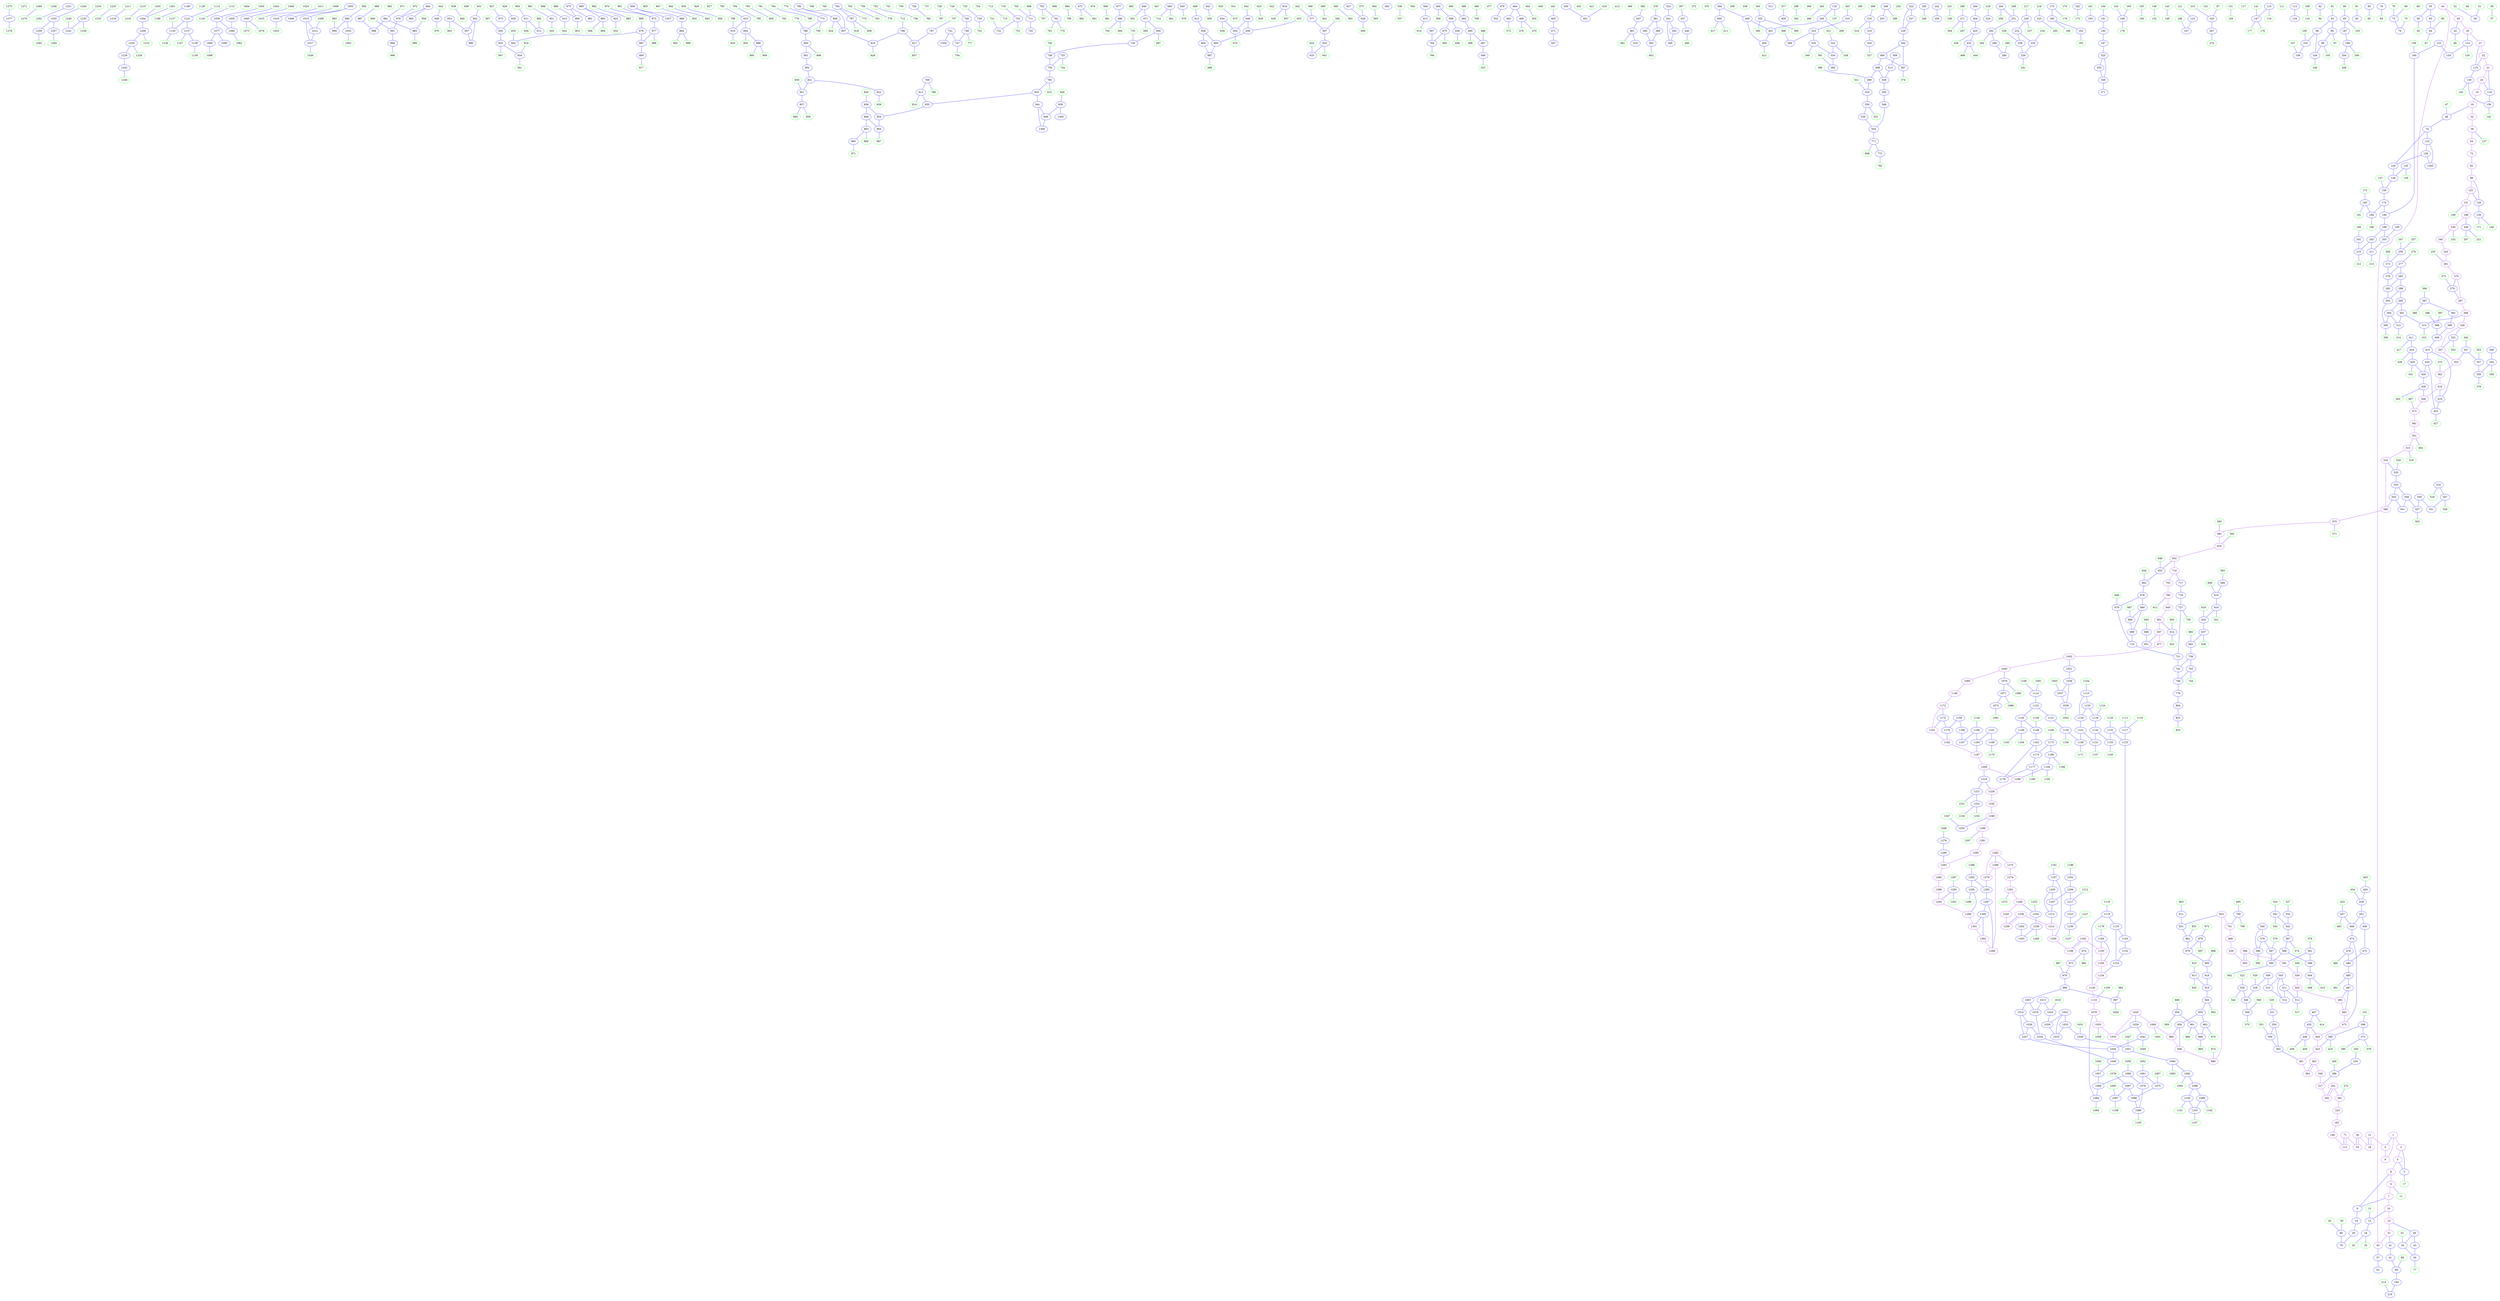 digraph{
subgraph cluster_0 {
color = white
X47Y343I0 [label="0", pos="47,343!", color="purple"]
X48Y357I0 [label="1", pos="48,357!", color="purple"]
X50Y343I0 [label="2", pos="50,343!", color="purple"]
X50Y344I0 [label="3", pos="50,344!", color="blue"]
X51Y330I0 [label="4", pos="51,330!", color="purple"]
X55Y367I0 [label="5", pos="55,367!", color="purple"]
X56Y358I0 [label="6", pos="56,358!", color="purple"]
X57Y323I0 [label="7", pos="57,323!", color="purple"]
X59Y333I0 [label="8", pos="59,333!", color="purple"]
X60Y331I0 [label="9", pos="60,331!", color="blue"]
X64Y316I0 [label="10", pos="64,316!", color="purple"]
X64Y348I0 [label="11", pos="64,348!", color="green"]
X65Y377I0 [label="12", pos="65,377!", color="purple"]
X66Y329I0 [label="13", pos="66,329!", color="green"]
X66Y337I0 [label="14", pos="66,337!", color="blue"]
X67Y327I0 [label="15", pos="67,327!", color="blue"]
X68Y106I0 [label="16", pos="68,106!", color="purple"]
X68Y356I0 [label="17", pos="68,356!", color="green"]
X68Y379I0 [label="18", pos="68,379!", color="purple"]
X69Y117I0 [label="19", pos="69,117!", color="purple"]
X69Y127I0 [label="20", pos="69,127!", color="purple"]
X69Y139I0 [label="21", pos="69,139!", color="purple"]
X69Y151I0 [label="22", pos="69,151!", color="purple"]
X69Y300I0 [label="23", pos="69,300!", color="purple"]
X69Y329I0 [label="24", pos="69,329!", color="blue"]
X70Y321I0 [label="25", pos="70,321!", color="green"]
X70Y360I0 [label="26", pos="70,360!", color="green"]
X71Y162I0 [label="27", pos="71,162!", color="purple"]
X72Y311I0 [label="28", pos="72,311!", color="blue"]
X75Y351I0 [label="29", pos="75,351!", color="blue"]
X77Y168I0 [label="30", pos="77,168!", color="purple"]
X77Y276I0 [label="31", pos="77,276!", color="purple"]
X78Y94I0 [label="32", pos="78,94!", color="purple"]
X78Y307I0 [label="33", pos="78,307!", color="green"]
X78Y313I0 [label="34", pos="78,313!", color="blue"]
X78Y338I0 [label="35", pos="78,338!", color="green"]
X78Y345I0 [label="36", pos="78,345!", color="green"]
X78Y346I0 [label="37", pos="78,346!", color="green"]
X78Y386I0 [label="38", pos="78,386!", color="purple"]
X79Y85I0 [label="39", pos="79,85!", color="purple"]
X79Y179I0 [label="40", pos="79,179!", color="purple"]
X79Y281I0 [label="41", pos="79,281!", color="blue"]
X80Y178I0 [label="42", pos="80,178!", color="blue"]
X80Y327I0 [label="43", pos="80,327!", color="blue"]
X81Y195I0 [label="44", pos="81,195!", color="purple"]
X81Y243I0 [label="45", pos="81,243!", color="purple"]
X81Y308I0 [label="46", pos="81,308!", color="green"]
X82Y100I0 [label="47", pos="82,100!", color="green"]
X82Y102I0 [label="48", pos="82,102!", color="blue"]
X82Y181I0 [label="49", pos="82,181!", color="green"]
X82Y321I0 [label="50", pos="82,321!", color="blue"]
X82Y338I0 [label="51", pos="82,338!", color="green"]
X82Y348I0 [label="52", pos="82,348!", color="green"]
X82Y389I0 [label="53", pos="82,389!", color="purple"]
X83Y75I0 [label="54", pos="83,75!", color="purple"]
X84Y214I0 [label="55", pos="84,214!", color="blue"]
X86Y203I0 [label="56", pos="86,203!", color="blue"]
X86Y260I0 [label="57", pos="86,260!", color="blue"]
X86Y348I0 [label="58", pos="86,348!", color="blue"]
X87Y204I0 [label="59", pos="87,204!", color="green"]
X88Y229I0 [label="60", pos="88,229!", color="green"]
X88Y303I0 [label="61", pos="88,303!", color="blue"]
X89Y258I0 [label="62", pos="89,258!", color="blue"]
X90Y216I0 [label="63", pos="90,216!", color="blue"]
X90Y225I0 [label="64", pos="90,225!", color="blue"]
X90Y371I0 [label="65", pos="90,371!", color="green"]
X90Y372I0 [label="66", pos="90,372!", color="blue"]
X92Y224I0 [label="67", pos="92,224!", color="green"]
X92Y290I0 [label="68", pos="92,290!", color="green"]
X92Y296I0 [label="69", pos="92,296!", color="green"]
X94Y299I0 [label="70", pos="94,299!", color="green"]
X94Y398I0 [label="71", pos="94,398!", color="purple"]
X95Y63I0 [label="72", pos="95,63!", color="purple"]
X95Y297I0 [label="73", pos="95,297!", color="blue"]
X96Y97I0 [label="74", pos="96,97!", color="blue"]
X96Y289I0 [label="75", pos="96,289!", color="green"]
X96Y297I0 [label="76", pos="96,297!", color="blue"]
X96Y334I0 [label="77", pos="96,334!", color="green"]
X98Y375I0 [label="78", pos="98,375!", color="blue"]
X100Y212I0 [label="79", pos="100,212!", color="blue"]
X100Y253I0 [label="80", pos="100,253!", color="blue"]
X100Y331I0 [label="81", pos="100,331!", color="green"]
X101Y62I0 [label="82", pos="101,62!", color="purple"]
X101Y329I0 [label="83", pos="101,329!", color="blue"]
X102Y212I0 [label="84", pos="102,212!", color="green"]
X102Y273I0 [label="85", pos="102,273!", color="green"]
X102Y321I0 [label="86", pos="102,321!", color="green"]
X102Y338I0 [label="87", pos="102,338!", color="green"]
X103Y61I0 [label="88", pos="103,61!", color="purple"]
X103Y319I0 [label="89", pos="103,319!", color="blue"]
X106Y254I0 [label="90", pos="106,254!", color="green"]
X106Y262I0 [label="91", pos="106,262!", color="green"]
X107Y185I0 [label="92", pos="107,185!", color="blue"]
X107Y273I0 [label="93", pos="107,273!", color="blue"]
X108Y187I0 [label="94", pos="108,187!", color="green"]
X108Y254I0 [label="95", pos="108,254!", color="blue"]
X108Y274I0 [label="96", pos="108,274!", color="blue"]
X108Y275I0 [label="97", pos="108,275!", color="green"]
X111Y285I0 [label="98", pos="111,285!", color="blue"]
X112Y277I0 [label="99", pos="112,277!", color="blue"]
X112Y293I0 [label="100", pos="112,293!", color="green"]
X112Y298I0 [label="101", pos="112,298!", color="green"]
X113Y291I0 [label="102", pos="113,291!", color="blue"]
X114Y268I0 [label="103", pos="114,268!", color="green"]
X114Y282I0 [label="104", pos="114,282!", color="blue"]
X115Y271I0 [label="105", pos="115,271!", color="green"]
X116Y282I0 [label="106", pos="116,282!", color="green"]
X116Y297I0 [label="107", pos="116,297!", color="green"]
X117Y295I0 [label="108", pos="117,295!", color="blue"]
X118Y278I0 [label="109", pos="118,278!", color="green"]
X118Y279I0 [label="110", pos="118,279!", color="green"]
X119Y288I0 [label="111", pos="119,288!", color="green"]
X121Y418I0 [label="112", pos="121,418!", color="purple"]
X123Y276I0 [label="113", pos="123,276!", color="blue"]
X127Y136I0 [label="114", pos="127,136!", color="blue"]
X128Y66I0 [label="115", pos="128,66!", color="blue"]
X128Y68I0 [label="116", pos="128,68!", color="green"]
X130Y81I0 [label="117", pos="130,81!", color="green"]
X130Y110I0 [label="118", pos="130,110!", color="blue"]
X130Y120I0 [label="119", pos="130,120!", color="blue"]
X130Y136I0 [label="120", pos="130,136!", color="green"]
X130Y279I0 [label="121", pos="130,279!", color="green"]
X131Y86I0 [label="122", pos="131,86!", color="blue"]
X131Y277I0 [label="123", pos="131,277!", color="blue"]
X131Y290I0 [label="124", pos="131,290!", color="blue"]
X132Y54I0 [label="125", pos="132,54!", color="purple"]
X132Y57I0 [label="126", pos="132,57!", color="blue"]
X132Y74I0 [label="127", pos="132,74!", color="green"]
X132Y87I0 [label="128", pos="132,87!", color="blue"]
X132Y93I0 [label="129", pos="132,93!", color="blue"]
X132Y118I0 [label="130", pos="132,118!", color="blue"]
X132Y254I0 [label="131", pos="132,254!", color="green"]
X132Y296I0 [label="132", pos="132,296!", color="green"]
X133Y223I0 [label="133", pos="133,223!", color="blue"]
X134Y79I0 [label="134", pos="134,79!", color="green"]
X134Y99I0 [label="135", pos="134,99!", color="blue"]
X134Y115I0 [label="136", pos="134,115!", color="blue"]
X134Y226I0 [label="137", pos="134,226!", color="green"]
X135Y98I0 [label="138", pos="135,98!", color="blue"]
X136Y60I0 [label="139", pos="136,60!", color="blue"]
X136Y63I0 [label="140", pos="136,63!", color="green"]
X136Y73I0 [label="141", pos="136,73!", color="green"]
X136Y116I0 [label="142", pos="136,116!", color="green"]
X136Y118I0 [label="143", pos="136,118!", color="green"]
X136Y270I0 [label="144", pos="136,270!", color="green"]
X136Y272I0 [label="145", pos="136,272!", color="green"]
X136Y418I0 [label="146", pos="136,418!", color="purple"]
X137Y71I0 [label="147", pos="137,71!", color="blue"]
X137Y272I0 [label="148", pos="137,272!", color="green"]
X138Y65I0 [label="149", pos="138,65!", color="green"]
X138Y108I0 [label="150", pos="138,108!", color="green"]
X139Y51I0 [label="151", pos="139,51!", color="purple"]
X139Y65I0 [label="152", pos="139,65!", color="green"]
X139Y127I0 [label="153", pos="139,127!", color="blue"]
X139Y130I0 [label="154", pos="139,130!", color="blue"]
X140Y90I0 [label="155", pos="140,90!", color="green"]
X140Y91I0 [label="156", pos="140,91!", color="green"]
X140Y99I0 [label="157", pos="140,99!", color="green"]
X140Y100I0 [label="158", pos="140,100!", color="blue"]
X140Y122I0 [label="159", pos="140,122!", color="green"]
X140Y126I0 [label="160", pos="140,126!", color="blue"]
X140Y269I0 [label="161", pos="140,269!", color="green"]
X141Y219I0 [label="162", pos="141,219!", color="blue"]
X141Y267I0 [label="163", pos="141,267!", color="blue"]
X141Y274I0 [label="164", pos="141,274!", color="green"]
X142Y87I0 [label="165", pos="142,87!", color="green"]
X142Y289I0 [label="166", pos="142,289!", color="green"]
X142Y290I0 [label="167", pos="142,290!", color="blue"]
X143Y85I0 [label="168", pos="143,85!", color="blue"]
X144Y58I0 [label="169", pos="144,58!", color="green"]
X144Y62I0 [label="170", pos="144,62!", color="green"]
X144Y67I0 [label="171", pos="144,67!", color="green"]
X144Y220I0 [label="172", pos="144,220!", color="green"]
X145Y98I0 [label="173", pos="145,98!", color="green"]
X145Y107I0 [label="174", pos="145,107!", color="blue"]
X145Y149I0 [label="175", pos="145,149!", color="blue"]
X146Y74I0 [label="176", pos="146,74!", color="green"]
X146Y80I0 [label="177", pos="146,80!", color="green"]
X146Y93I0 [label="178", pos="146,93!", color="green"]
X146Y151I0 [label="179", pos="146,151!", color="green"]
X147Y112I0 [label="180", pos="147,112!", color="blue"]
X147Y286I0 [label="181", pos="147,286!", color="blue"]
X147Y418I0 [label="182", pos="147,418!", color="purple"]
X148Y100I0 [label="183", pos="148,100!", color="blue"]
X148Y103I0 [label="184", pos="148,103!", color="blue"]
X148Y148I0 [label="185", pos="148,148!", color="blue"]
X148Y149I0 [label="186", pos="148,149!", color="green"]
X148Y181I0 [label="187", pos="148,181!", color="blue"]
X149Y103I0 [label="188", pos="149,103!", color="green"]
X149Y111I0 [label="189", pos="149,111!", color="blue"]
X149Y286I0 [label="190", pos="149,286!", color="blue"]
X150Y95I0 [label="191", pos="150,95!", color="green"]
X150Y148I0 [label="192", pos="150,148!", color="blue"]
X150Y150I0 [label="193", pos="150,150!", color="green"]
X150Y358I0 [label="194", pos="150,358!", color="blue"]
X151Y131I0 [label="195", pos="151,131!", color="blue"]
X151Y179I0 [label="196", pos="151,179!", color="blue"]
X151Y286I0 [label="197", pos="151,286!", color="blue"]
X152Y51I0 [label="198", pos="152,51!", color="purple"]
X152Y93I0 [label="199", pos="152,93!", color="green"]
X152Y181I0 [label="200", pos="152,181!", color="green"]
X153Y91I0 [label="201", pos="153,91!", color="blue"]
X153Y102I0 [label="202", pos="153,102!", color="blue"]
X153Y115I0 [label="203", pos="153,115!", color="blue"]
X153Y177I0 [label="204", pos="153,177!", color="blue"]
X153Y195I0 [label="205", pos="153,195!", color="blue"]
X154Y59I0 [label="206", pos="154,59!", color="blue"]
X154Y62I0 [label="207", pos="154,62!", color="green"]
X154Y179I0 [label="208", pos="154,179!", color="green"]
X154Y197I0 [label="209", pos="154,197!", color="green"]
X155Y93I0 [label="210", pos="155,93!", color="blue"]
X156Y102I0 [label="211", pos="156,102!", color="blue"]
X157Y91I0 [label="212", pos="157,91!", color="green"]
X158Y98I0 [label="213", pos="158,98!", color="green"]
X158Y369I0 [label="214", pos="158,369!", color="green"]
X158Y397I0 [label="215", pos="158,397!", color="green"]
X159Y367I0 [label="216", pos="159,367!", color="blue"]
X160Y92I0 [label="217", pos="160,92!", color="green"]
X160Y277I0 [label="218", pos="160,277!", color="green"]
X160Y285I0 [label="219", pos="160,285!", color="green"]
X160Y394I0 [label="220", pos="160,394!", color="blue"]
X161Y72I0 [label="221", pos="161,72!", color="green"]
X161Y252I0 [label="222", pos="161,252!", color="blue"]
X161Y275I0 [label="223", pos="161,275!", color="blue"]
X161Y283I0 [label="224", pos="161,283!", color="blue"]
X161Y418I0 [label="225", pos="161,418!", color="purple"]
X162Y86I0 [label="226", pos="162,86!", color="blue"]
X162Y247I0 [label="227", pos="162,247!", color="blue"]
X163Y100I0 [label="228", pos="163,100!", color="green"]
X163Y250I0 [label="229", pos="163,250!", color="blue"]
X164Y53I0 [label="230", pos="164,53!", color="purple"]
X164Y131I0 [label="231", pos="164,131!", color="green"]
X165Y56I0 [label="232", pos="165,56!", color="green"]
X165Y83I0 [label="233", pos="165,83!", color="blue"]
X166Y81I0 [label="234", pos="166,81!", color="green"]
X166Y82I0 [label="235", pos="166,82!", color="blue"]
X166Y128I0 [label="236", pos="166,128!", color="green"]
X168Y74I0 [label="237", pos="168,74!", color="green"]
X168Y85I0 [label="238", pos="168,85!", color="blue"]
X169Y81I0 [label="239", pos="169,81!", color="blue"]
X170Y53I0 [label="240", pos="170,53!", color="purple"]
X170Y62I0 [label="241", pos="170,62!", color="green"]
X170Y104I0 [label="242", pos="170,104!", color="blue"]
X171Y54I0 [label="243", pos="171,54!", color="purple"]
X171Y131I0 [label="244", pos="171,131!", color="blue"]
X171Y205I0 [label="245", pos="171,205!", color="blue"]
X171Y234I0 [label="246", pos="171,234!", color="blue"]
X172Y124I0 [label="247", pos="172,124!", color="green"]
X172Y126I0 [label="248", pos="172,126!", color="green"]
X172Y207I0 [label="249", pos="172,207!", color="green"]
X172Y397I0 [label="250", pos="172,397!", color="green"]
X173Y129I0 [label="251", pos="173,129!", color="blue"]
X173Y211I0 [label="252", pos="173,211!", color="green"]
X173Y250I0 [label="253", pos="173,250!", color="blue"]
X173Y395I0 [label="254", pos="173,395!", color="blue"]
X174Y62I0 [label="255", pos="174,62!", color="green"]
X174Y92I0 [label="256", pos="174,92!", color="blue"]
X174Y117I0 [label="257", pos="174,117!", color="green"]
X174Y120I0 [label="258", pos="174,120!", color="blue"]
X174Y132I0 [label="259", pos="174,132!", color="green"]
X174Y236I0 [label="260", pos="174,236!", color="green"]
X175Y53I0 [label="261", pos="175,53!", color="purple"]
X175Y127I0 [label="262", pos="175,127!", color="blue"]
X176Y80I0 [label="263", pos="176,80!", color="green"]
X176Y130I0 [label="264", pos="176,130!", color="green"]
X176Y288I0 [label="265", pos="176,288!", color="green"]
X177Y76I0 [label="266", pos="177,76!", color="green"]
X177Y411I0 [label="267", pos="177,411!", color="blue"]
X178Y108I0 [label="268", pos="178,108!", color="green"]
X178Y246I0 [label="269", pos="178,246!", color="green"]
X178Y413I0 [label="270", pos="178,413!", color="green"]
X179Y243I0 [label="271", pos="179,243!", color="blue"]
X180Y104I0 [label="272", pos="180,104!", color="blue"]
X182Y67I0 [label="273", pos="182,67!", color="green"]
X182Y412I0 [label="274", pos="182,412!", color="green"]
X183Y53I0 [label="275", pos="183,53!", color="purple"]
X184Y88I0 [label="276", pos="184,88!", color="green"]
X184Y91I0 [label="277", pos="184,91!", color="blue"]
X185Y95I0 [label="278", pos="185,95!", color="blue"]
X186Y61I0 [label="279", pos="186,61!", color="blue"]
X186Y119I0 [label="280", pos="186,119!", color="blue"]
X186Y418I0 [label="281", pos="186,418!", color="purple"]
X187Y91I0 [label="282", pos="187,91!", color="blue"]
X188Y92I0 [label="283", pos="188,92!", color="blue"]
X188Y411I0 [label="284", pos="188,411!", color="green"]
X189Y65I0 [label="285", pos="189,65!", color="green"]
X189Y409I0 [label="286", pos="189,409!", color="blue"]
X190Y53I0 [label="287", pos="190,53!", color="purple"]
X190Y86I0 [label="288", pos="190,86!", color="blue"]
X190Y106I0 [label="289", pos="190,106!", color="green"]
X190Y108I0 [label="290", pos="190,108!", color="blue"]
X190Y416I0 [label="291", pos="190,416!", color="purple"]
X190Y418I0 [label="292", pos="190,418!", color="purple"]
X191Y87I0 [label="293", pos="191,87!", color="blue"]
X191Y130I0 [label="294", pos="191,130!", color="blue"]
X192Y81I0 [label="295", pos="192,81!", color="blue"]
X192Y96I0 [label="296", pos="192,96!", color="green"]
X192Y210I0 [label="297", pos="192,210!", color="green"]
X192Y374I0 [label="298", pos="192,374!", color="blue"]
X193Y100I0 [label="299", pos="193,100!", color="green"]
X193Y218I0 [label="300", pos="193,218!", color="green"]
X194Y78I0 [label="301", pos="194,78!", color="blue"]
X194Y93I0 [label="302", pos="194,93!", color="green"]
X194Y240I0 [label="303", pos="194,240!", color="green"]
X194Y262I0 [label="304", pos="194,262!", color="green"]
X195Y83I0 [label="305", pos="195,83!", color="blue"]
X195Y85I0 [label="306", pos="195,85!", color="blue"]
X195Y210I0 [label="307", pos="195,210!", color="green"]
X196Y53I0 [label="308", pos="196,53!", color="purple"]
X196Y87I0 [label="309", pos="196,87!", color="green"]
X196Y240I0 [label="310", pos="196,240!", color="blue"]
X196Y254I0 [label="311", pos="196,254!", color="blue"]
X197Y79I0 [label="312", pos="197,79!", color="blue"]
X198Y57I0 [label="313", pos="198,57!", color="blue"]
X198Y75I0 [label="314", pos="198,75!", color="green"]
X200Y53I0 [label="315", pos="200,53!", color="green"]
X200Y94I0 [label="316", pos="200,94!", color="blue"]
X200Y418I0 [label="317", pos="200,418!", color="purple"]
X201Y94I0 [label="318", pos="201,94!", color="green"]
X202Y88I0 [label="319", pos="202,88!", color="blue"]
X203Y85I0 [label="320", pos="203,85!", color="blue"]
X203Y221I0 [label="321", pos="203,221!", color="green"]
X204Y235I0 [label="322", pos="204,235!", color="blue"]
X204Y250I0 [label="323", pos="204,250!", color="blue"]
X204Y302I0 [label="324", pos="204,302!", color="blue"]
X205Y322I0 [label="325", pos="205,322!", color="blue"]
X206Y53I0 [label="326", pos="206,53!", color="purple"]
X206Y60I0 [label="327", pos="206,60!", color="green"]
X206Y232I0 [label="328", pos="206,232!", color="green"]
X206Y405I0 [label="329", pos="206,405!", color="green"]
X207Y245I0 [label="330", pos="207,245!", color="blue"]
X207Y403I0 [label="331", pos="207,403!", color="blue"]
X208Y54I0 [label="332", pos="208,54!", color="blue"]
X208Y55I0 [label="333", pos="208,55!", color="green"]
X208Y242I0 [label="334", pos="208,242!", color="blue"]
X208Y322I0 [label="335", pos="208,322!", color="blue"]
X208Y325I0 [label="336", pos="208,325!", color="blue"]
X209Y53I0 [label="337", pos="209,53!", color="purple"]
X209Y87I0 [label="338", pos="209,87!", color="green"]
X210Y232I0 [label="339", pos="210,232!", color="green"]
X211Y250I0 [label="340", pos="211,250!", color="green"]
X211Y300I0 [label="341", pos="211,300!", color="blue"]
X212Y80I0 [label="342", pos="212,80!", color="green"]
X213Y236I0 [label="343", pos="213,236!", color="green"]
X213Y290I0 [label="344", pos="213,290!", color="blue"]
X213Y298I0 [label="345", pos="213,298!", color="blue"]
X213Y418I0 [label="346", pos="213,418!", color="purple"]
X214Y80I0 [label="347", pos="214,80!", color="blue"]
X214Y103I0 [label="348", pos="214,103!", color="blue"]
X214Y299I0 [label="349", pos="214,299!", color="blue"]
X214Y408I0 [label="350", pos="214,408!", color="blue"]
X214Y411I0 [label="351", pos="214,411!", color="green"]
X215Y53I0 [label="352", pos="215,53!", color="purple"]
X215Y86I0 [label="353", pos="215,86!", color="green"]
X215Y97I0 [label="354", pos="215,97!", color="blue"]
X215Y235I0 [label="355", pos="215,235!", color="blue"]
X215Y409I0 [label="356", pos="215,409!", color="blue"]
X216Y86I0 [label="357", pos="216,86!", color="blue"]
X216Y95I0 [label="358", pos="216,95!", color="blue"]
X216Y99I0 [label="359", pos="216,99!", color="green"]
X216Y222I0 [label="360", pos="216,222!", color="green"]
X216Y249I0 [label="361", pos="216,249!", color="green"]
X216Y409I0 [label="362", pos="216,409!", color="blue"]
X216Y416I0 [label="363", pos="216,416!", color="purple"]
X216Y418I0 [label="364", pos="216,418!", color="purple"]
X217Y247I0 [label="365", pos="217,247!", color="blue"]
X217Y290I0 [label="366", pos="217,290!", color="blue"]
X217Y292I0 [label="367", pos="217,292!", color="blue"]
X218Y255I0 [label="368", pos="218,255!", color="green"]
X218Y256I0 [label="369", pos="218,256!", color="blue"]
X218Y302I0 [label="370", pos="218,302!", color="green"]
X218Y333I0 [label="371", pos="218,333!", color="blue"]
X218Y340I0 [label="372", pos="218,340!", color="green"]
X218Y402I0 [label="373", pos="218,402!", color="blue"]
X219Y293I0 [label="374", pos="219,293!", color="green"]
X220Y75I0 [label="375", pos="220,75!", color="green"]
X220Y90I0 [label="376", pos="220,90!", color="green"]
X220Y215I0 [label="377", pos="220,215!", color="green"]
X220Y233I0 [label="378", pos="220,233!", color="green"]
X220Y405I0 [label="379", pos="220,405!", color="green"]
X221Y402I0 [label="380", pos="221,402!", color="green"]
X222Y228I0 [label="381", pos="222,228!", color="blue"]
X222Y236I0 [label="382", pos="222,236!", color="green"]
X223Y53I0 [label="383", pos="223,53!", color="purple"]
X224Y85I0 [label="384", pos="224,85!", color="green"]
X224Y227I0 [label="385", pos="224,227!", color="blue"]
X224Y296I0 [label="386", pos="224,296!", color="green"]
X225Y83I0 [label="387", pos="225,83!", color="blue"]
X225Y90I0 [label="388", pos="225,90!", color="green"]
X225Y220I0 [label="389", pos="225,220!", color="blue"]
X226Y244I0 [label="390", pos="226,244!", color="green"]
X226Y418I0 [label="391", pos="226,418!", color="purple"]
X227Y224I0 [label="392", pos="227,224!", color="blue"]
X228Y76I0 [label="393", pos="228,76!", color="blue"]
X228Y149I0 [label="394", pos="228,149!", color="blue"]
X228Y402I0 [label="395", pos="228,402!", color="blue"]
X229Y62I0 [label="396", pos="229,62!", color="green"]
X230Y55I0 [label="397", pos="230,55!", color="green"]
X230Y62I0 [label="398", pos="230,62!", color="blue"]
X230Y68I0 [label="399", pos="230,68!", color="blue"]
X230Y152I0 [label="400", pos="230,152!", color="blue"]
X230Y153I0 [label="401", pos="230,153!", color="blue"]
X230Y223I0 [label="402", pos="230,223!", color="green"]
X230Y376I0 [label="403", pos="230,376!", color="green"]
X231Y105I0 [label="404", pos="231,105!", color="blue"]
X231Y153I0 [label="405", pos="231,153!", color="blue"]
X231Y233I0 [label="406", pos="231,233!", color="green"]
X231Y391I0 [label="407", pos="231,391!", color="blue"]
X232Y64I0 [label="408", pos="232,64!", color="blue"]
X232Y206I0 [label="409", pos="232,206!", color="blue"]
X232Y402I0 [label="410", pos="232,402!", color="green"]
X234Y89I0 [label="411", pos="234,89!", color="blue"]
X234Y152I0 [label="412", pos="234,152!", color="green"]
X234Y220I0 [label="413", pos="234,220!", color="green"]
X234Y397I0 [label="414", pos="234,397!", color="green"]
X235Y60I0 [label="415", pos="235,60!", color="blue"]
X236Y53I0 [label="416", pos="236,53!", color="purple"]
X236Y88I0 [label="417", pos="236,88!", color="green"]
X236Y270I0 [label="418", pos="236,270!", color="green"]
X237Y55I0 [label="419", pos="237,55!", color="blue"]
X238Y60I0 [label="420", pos="238,60!", color="blue"]
X238Y150I0 [label="421", pos="238,150!", color="green"]
X238Y418I0 [label="422", pos="238,418!", color="purple"]
X239Y59I0 [label="423", pos="239,59!", color="blue"]
X239Y75I0 [label="424", pos="239,75!", color="blue"]
X239Y97I0 [label="425", pos="239,97!", color="blue"]
X239Y383I0 [label="426", pos="239,383!", color="blue"]
X240Y55I0 [label="427", pos="240,55!", color="green"]
X240Y77I0 [label="428", pos="240,77!", color="green"]
X241Y73I0 [label="429", pos="241,73!", color="blue"]
X242Y64I0 [label="430", pos="242,64!", color="blue"]
X242Y76I0 [label="431", pos="242,76!", color="green"]
X242Y90I0 [label="432", pos="242,90!", color="blue"]
X242Y358I0 [label="433", pos="242,358!", color="green"]
X242Y391I0 [label="434", pos="242,391!", color="green"]
X242Y404I0 [label="435", pos="242,404!", color="blue"]
X244Y95I0 [label="436", pos="244,95!", color="green"]
X244Y189I0 [label="437", pos="244,189!", color="blue"]
X244Y388I0 [label="438", pos="244,388!", color="blue"]
X245Y65I0 [label="439", pos="245,65!", color="blue"]
X245Y191I0 [label="440", pos="245,191!", color="blue"]
X245Y278I0 [label="441", pos="245,278!", color="green"]
X245Y333I0 [label="442", pos="245,333!", color="green"]
X246Y67I0 [label="443", pos="246,67!", color="green"]
X246Y74I0 [label="444", pos="246,74!", color="green"]
X246Y418I0 [label="445", pos="246,418!", color="purple"]
X247Y53I0 [label="446", pos="247,53!", color="purple"]
X247Y240I0 [label="447", pos="247,240!", color="blue"]
X247Y409I0 [label="448", pos="247,409!", color="blue"]
X248Y98I0 [label="449", pos="248,98!", color="green"]
X248Y267I0 [label="450", pos="248,267!", color="blue"]
X248Y268I0 [label="451", pos="248,268!", color="blue"]
X248Y392I0 [label="452", pos="248,392!", color="blue"]
X248Y403I0 [label="453", pos="248,403!", color="green"]
X249Y73I0 [label="454", pos="249,73!", color="green"]
X249Y76I0 [label="455", pos="249,76!", color="green"]
X249Y391I0 [label="456", pos="249,391!", color="blue"]
X249Y401I0 [label="457", pos="249,401!", color="blue"]
X249Y407I0 [label="458", pos="249,407!", color="green"]
X249Y412I0 [label="459", pos="249,412!", color="green"]
X250Y192I0 [label="460", pos="250,192!", color="green"]
X250Y242I0 [label="461", pos="250,242!", color="blue"]
X250Y243I0 [label="462", pos="250,243!", color="green"]
X250Y404I0 [label="463", pos="250,404!", color="green"]
X251Y177I0 [label="464", pos="251,177!", color="blue"]
X251Y275I0 [label="465", pos="251,275!", color="blue"]
X251Y398I0 [label="466", pos="251,398!", color="blue"]
X252Y74I0 [label="467", pos="252,74!", color="green"]
X252Y82I0 [label="468", pos="252,82!", color="green"]
X252Y180I0 [label="469", pos="252,180!", color="blue"]
X252Y182I0 [label="470", pos="252,182!", color="green"]
X252Y275I0 [label="471", pos="252,275!", color="blue"]
X254Y391I0 [label="472", pos="254,391!", color="blue"]
X255Y53I0 [label="473", pos="255,53!", color="purple"]
X255Y405I0 [label="474", pos="255,405!", color="blue"]
X256Y418I0 [label="475", pos="256,418!", color="purple"]
X258Y178I0 [label="476", pos="258,178!", color="green"]
X258Y384I0 [label="477", pos="258,384!", color="green"]
X258Y402I0 [label="478", pos="258,402!", color="blue"]
X259Y225I0 [label="479", pos="259,225!", color="blue"]
X259Y402I0 [label="480", pos="259,402!", color="green"]
X260Y55I0 [label="481", pos="260,55!", color="purple"]
X260Y171I0 [label="482", pos="260,171!", color="blue"]
X260Y420I0 [label="483", pos="260,420!", color="purple"]
X261Y393I0 [label="484", pos="261,393!", color="blue"]
X263Y396I0 [label="485", pos="263,396!", color="blue"]
X264Y252I0 [label="486", pos="264,252!", color="green"]
X264Y410I0 [label="487", pos="264,410!", color="blue"]
X265Y85I0 [label="488", pos="265,85!", color="green"]
X266Y62I0 [label="489", pos="266,62!", color="green"]
X266Y71I0 [label="490", pos="266,71!", color="green"]
X266Y396I0 [label="491", pos="266,396!", color="green"]
X266Y420I0 [label="492", pos="266,420!", color="purple"]
X267Y69I0 [label="493", pos="267,69!", color="blue"]
X267Y326I0 [label="494", pos="267,326!", color="blue"]
X268Y70I0 [label="495", pos="268,70!", color="blue"]
X268Y71I0 [label="496", pos="268,71!", color="green"]
X268Y82I0 [label="497", pos="268,82!", color="blue"]
X268Y296I0 [label="498", pos="268,296!", color="blue"]
X268Y299I0 [label="499", pos="268,299!", color="blue"]
X268Y328I0 [label="500", pos="268,328!", color="green"]
X270Y55I0 [label="501", pos="270,55!", color="purple"]
X270Y61I0 [label="502", pos="270,61!", color="green"]
X271Y421I0 [label="503", pos="271,421!", color="purple"]
X272Y330I0 [label="504", pos="272,330!", color="green"]
X272Y399I0 [label="505", pos="272,399!", color="blue"]
X273Y88I0 [label="506", pos="273,88!", color="blue"]
X273Y275I0 [label="507", pos="273,275!", color="blue"]
X273Y285I0 [label="508", pos="273,285!", color="blue"]
X273Y393I0 [label="509", pos="273,393!", color="blue"]
X273Y397I0 [label="510", pos="273,397!", color="blue"]
X273Y406I0 [label="511", pos="273,406!", color="blue"]
X273Y409I0 [label="512", pos="273,409!", color="blue"]
X274Y286I0 [label="513", pos="274,286!", color="blue"]
X274Y400I0 [label="514", pos="274,400!", color="blue"]
X275Y55I0 [label="515", pos="275,55!", color="purple"]
X275Y97I0 [label="516", pos="275,97!", color="blue"]
X275Y412I0 [label="517", pos="275,412!", color="green"]
X276Y100I0 [label="518", pos="276,100!", color="green"]
X278Y76I0 [label="519", pos="278,76!", color="green"]
X278Y418I0 [label="520", pos="278,418!", color="green"]
X279Y303I0 [label="521", pos="279,303!", color="green"]
X279Y387I0 [label="522", pos="279,387!", color="green"]
X280Y76I0 [label="523", pos="280,76!", color="green"]
X280Y234I0 [label="524", pos="280,234!", color="blue"]
X280Y301I0 [label="525", pos="280,301!", color="blue"]
X280Y385I0 [label="526", pos="280,385!", color="blue"]
X281Y374I0 [label="527", pos="281,374!", color="green"]
X281Y399I0 [label="528", pos="281,399!", color="blue"]
X282Y60I0 [label="529", pos="282,60!", color="green"]
X282Y301I0 [label="530", pos="282,301!", color="blue"]
X282Y304I0 [label="531", pos="282,304!", color="green"]
X282Y374I0 [label="532", pos="282,374!", color="blue"]
X282Y379I0 [label="533", pos="282,379!", color="green"]
X283Y55I0 [label="534", pos="283,55!", color="purple"]
X283Y57I0 [label="535", pos="283,57!", color="blue"]
X283Y78I0 [label="536", pos="283,78!", color="green"]
X283Y79I0 [label="537", pos="283,79!", color="green"]
X283Y291I0 [label="538", pos="283,291!", color="blue"]
X283Y301I0 [label="539", pos="283,301!", color="blue"]
X283Y361I0 [label="540", pos="283,361!", color="blue"]
X283Y377I0 [label="541", pos="283,377!", color="blue"]
X284Y376I0 [label="542", pos="284,376!", color="blue"]
X284Y380I0 [label="543", pos="284,380!", color="green"]
X284Y384I0 [label="544", pos="284,384!", color="green"]
X285Y292I0 [label="545", pos="285,292!", color="blue"]
X285Y395I0 [label="546", pos="285,395!", color="blue"]
X286Y88I0 [label="547", pos="286,88!", color="blue"]
X287Y295I0 [label="548", pos="287,295!", color="blue"]
X287Y413I0 [label="549", pos="287,413!", color="green"]
X288Y69I0 [label="550", pos="288,69!", color="blue"]
X288Y77I0 [label="551", pos="288,77!", color="blue"]
X288Y204I0 [label="552", pos="288,204!", color="blue"]
X289Y64I0 [label="553", pos="289,64!", color="blue"]
X289Y297I0 [label="554", pos="289,297!", color="blue"]
X290Y63I0 [label="555", pos="290,63!", color="blue"]
X290Y65I0 [label="556", pos="290,65!", color="blue"]
X290Y66I0 [label="557", pos="290,66!", color="blue"]
X290Y88I0 [label="558", pos="290,88!", color="green"]
X290Y422I0 [label="559", pos="290,422!", color="purple"]
X291Y55I0 [label="560", pos="291,55!", color="purple"]
X291Y64I0 [label="561", pos="291,64!", color="blue"]
X291Y98I0 [label="562", pos="291,98!", color="blue"]
X292Y69I0 [label="563", pos="292,69!", color="green"]
X292Y86I0 [label="564", pos="292,86!", color="green"]
X292Y88I0 [label="565", pos="292,88!", color="green"]
X292Y358I0 [label="566", pos="292,358!", color="green"]
X292Y385I0 [label="567", pos="292,385!", color="blue"]
X292Y413I0 [label="568", pos="292,413!", color="green"]
X293Y409I0 [label="569", pos="293,409!", color="blue"]
X294Y55I0 [label="570", pos="294,55!", color="purple"]
X294Y57I0 [label="571", pos="294,57!", color="green"]
X294Y158I0 [label="572", pos="294,158!", color="green"]
X294Y274I0 [label="573", pos="294,274!", color="green"]
X294Y382I0 [label="574", pos="294,382!", color="green"]
X294Y413I0 [label="575", pos="294,413!", color="green"]
X294Y416I0 [label="576", pos="294,416!", color="green"]
X295Y357I0 [label="577", pos="295,357!", color="blue"]
X296Y376I0 [label="578", pos="296,376!", color="blue"]
X296Y381I0 [label="579", pos="296,381!", color="green"]
X297Y57I0 [label="580", pos="297,57!", color="green"]
X297Y416I0 [label="581", pos="297,416!", color="blue"]
X298Y55I0 [label="582", pos="298,55!", color="purple"]
X298Y141I0 [label="583", pos="298,141!", color="green"]
X298Y177I0 [label="584", pos="298,177!", color="blue"]
X298Y300I0 [label="585", pos="298,300!", color="green"]
X298Y372I0 [label="586", pos="298,372!", color="blue"]
X298Y379I0 [label="587", pos="298,379!", color="blue"]
X298Y392I0 [label="588", pos="298,392!", color="blue"]
X299Y139I0 [label="589", pos="299,139!", color="blue"]
X299Y381I0 [label="590", pos="299,381!", color="blue"]
X299Y430I0 [label="591", pos="299,430!", color="purple"]
X300Y95I0 [label="592", pos="300,95!", color="green"]
X300Y300I0 [label="593", pos="300,300!", color="green"]
X300Y363I0 [label="594", pos="300,363!", color="green"]
X300Y372I0 [label="595", pos="300,372!", color="green"]
X300Y395I0 [label="596", pos="300,395!", color="blue"]
X301Y361I0 [label="597", pos="301,361!", color="blue"]
X301Y432I0 [label="598", pos="301,432!", color="purple"]
X302Y333I0 [label="599", pos="302,333!", color="blue"]
X302Y368I0 [label="600", pos="302,368!", color="green"]
X302Y369I0 [label="601", pos="302,369!", color="green"]
X302Y380I0 [label="602", pos="302,380!", color="green"]
X302Y433I0 [label="603", pos="302,433!", color="purple"]
X303Y389I0 [label="604", pos="303,389!", color="blue"]
X304Y101I0 [label="605", pos="304,101!", color="blue"]
X304Y148I0 [label="606", pos="304,148!", color="green"]
X304Y324I0 [label="607", pos="304,324!", color="blue"]
X304Y392I0 [label="608", pos="304,392!", color="green"]
X305Y132I0 [label="609", pos="305,132!", color="green"]
X305Y133I0 [label="610", pos="305,133!", color="blue"]
X306Y103I0 [label="611", pos="306,103!", color="green"]
X306Y144I0 [label="612", pos="306,144!", color="blue"]
X306Y171I0 [label="613", pos="306,171!", color="blue"]
X306Y174I0 [label="614", pos="306,174!", color="green"]
X306Y386I0 [label="615", pos="306,386!", color="green"]
X307Y133I0 [label="616", pos="307,133!", color="blue"]
X308Y94I0 [label="617", pos="308,94!", color="green"]
X308Y121I0 [label="618", pos="308,121!", color="blue"]
X308Y131I0 [label="619", pos="308,131!", color="green"]
X308Y132I0 [label="620", pos="308,132!", color="blue"]
X308Y135I0 [label="621", pos="308,135!", color="green"]
X308Y148I0 [label="622", pos="308,148!", color="green"]
X308Y361I0 [label="623", pos="308,361!", color="green"]
X308Y382I0 [label="624", pos="308,382!", color="green"]
X309Y55I0 [label="625", pos="309,55!", color="purple"]
X309Y124I0 [label="626", pos="309,124!", color="green"]
X309Y269I0 [label="627", pos="309,269!", color="blue"]
X309Y271I0 [label="628", pos="309,271!", color="blue"]
X309Y364I0 [label="629", pos="309,364!", color="green"]
X309Y433I0 [label="630", pos="309,433!", color="purple"]
X310Y279I0 [label="631", pos="310,279!", color="green"]
X310Y375I0 [label="632", pos="310,375!", color="blue"]
X310Y378I0 [label="633", pos="310,378!", color="blue"]
X311Y157I0 [label="634", pos="311,157!", color="blue"]
X311Y257I0 [label="635", pos="311,257!", color="green"]
X311Y339I0 [label="636", pos="311,339!", color="blue"]
X312Y130I0 [label="637", pos="312,130!", color="blue"]
X312Y131I0 [label="638", pos="312,131!", color="green"]
X312Y159I0 [label="639", pos="312,159!", color="green"]
X312Y341I0 [label="640", pos="312,341!", color="green"]
X312Y376I0 [label="641", pos="312,376!", color="green"]
X313Y148I0 [label="642", pos="313,148!", color="green"]
X313Y175I0 [label="643", pos="313,175!", color="blue"]
X313Y195I0 [label="644", pos="313,195!", color="blue"]
X313Y349I0 [label="645", pos="313,349!", color="blue"]
X314Y63I0 [label="646", pos="314,63!", color="green"]
X314Y66I0 [label="647", pos="314,66!", color="green"]
X314Y110I0 [label="648", pos="314,110!", color="green"]
X314Y148I0 [label="649", pos="314,148!", color="blue"]
X314Y177I0 [label="650", pos="314,177!", color="green"]
X314Y197I0 [label="651", pos="314,197!", color="green"]
X315Y55I0 [label="652", pos="315,55!", color="purple"]
X315Y144I0 [label="653", pos="315,144!", color="green"]
X315Y153I0 [label="654", pos="315,153!", color="blue"]
X316Y61I0 [label="655", pos="316,61!", color="blue"]
X316Y66I0 [label="656", pos="316,66!", color="green"]
X316Y112I0 [label="657", pos="316,112!", color="green"]
X316Y138I0 [label="658", pos="316,138!", color="blue"]
X316Y144I0 [label="659", pos="316,144!", color="blue"]
X316Y202I0 [label="660", pos="316,202!", color="blue"]
X316Y203I0 [label="661", pos="316,203!", color="green"]
X316Y262I0 [label="662", pos="316,262!", color="green"]
X317Y63I0 [label="663", pos="317,63!", color="blue"]
X317Y137I0 [label="664", pos="317,137!", color="blue"]
X317Y143I0 [label="665", pos="317,143!", color="blue"]
X317Y433I0 [label="666", pos="317,433!", color="purple"]
X318Y142I0 [label="667", pos="318,142!", color="blue"]
X319Y142I0 [label="668", pos="319,142!", color="green"]
X320Y112I0 [label="669", pos="320,112!", color="green"]
X320Y148I0 [label="670", pos="320,148!", color="green"]
X320Y189I0 [label="671", pos="320,189!", color="blue"]
X320Y249I0 [label="672", pos="320,249!", color="blue"]
X320Y256I0 [label="673", pos="320,256!", color="green"]
X320Y260I0 [label="674", pos="320,260!", color="green"]
X320Y335I0 [label="675", pos="320,335!", color="blue"]
X320Y355I0 [label="676", pos="320,355!", color="green"]
X320Y381I0 [label="677", pos="320,381!", color="blue"]
X321Y79I0 [label="678", pos="321,79!", color="blue"]
X321Y100I0 [label="679", pos="321,100!", color="blue"]
X322Y78I0 [label="680", pos="322,78!", color="blue"]
X322Y110I0 [label="681", pos="322,110!", color="green"]
X322Y114I0 [label="682", pos="322,114!", color="green"]
X322Y117I0 [label="683", pos="322,117!", color="blue"]
X322Y144I0 [label="684", pos="322,144!", color="green"]
X322Y192I0 [label="685", pos="322,192!", color="green"]
X322Y382I0 [label="686", pos="322,382!", color="blue"]
X323Y71I0 [label="687", pos="323,71!", color="green"]
X323Y73I0 [label="688", pos="323,73!", color="blue"]
X323Y78I0 [label="689", pos="323,78!", color="blue"]
X323Y185I0 [label="690", pos="323,185!", color="blue"]
X323Y248I0 [label="691", pos="323,248!", color="green"]
X323Y250I0 [label="692", pos="323,250!", color="green"]
X323Y342I0 [label="693", pos="323,342!", color="green"]
X323Y382I0 [label="694", pos="323,382!", color="green"]
X323Y413I0 [label="695", pos="323,413!", color="green"]
X324Y154I0 [label="696", pos="324,154!", color="green"]
X324Y187I0 [label="697", pos="324,187!", color="green"]
X324Y244I0 [label="698", pos="324,244!", color="green"]
X324Y270I0 [label="699", pos="324,270!", color="green"]
X324Y429I0 [label="700", pos="324,429!", color="blue"]
X324Y433I0 [label="701", pos="324,433!", color="purple"]
X325Y221I0 [label="702", pos="325,221!", color="blue"]
X325Y252I0 [label="703", pos="325,252!", color="green"]
X325Y329I0 [label="704", pos="325,329!", color="blue"]
X325Y399I0 [label="705", pos="325,399!", color="green"]
X326Y138I0 [label="706", pos="326,138!", color="green"]
X326Y223I0 [label="707", pos="326,223!", color="green"]
X326Y229I0 [label="708", pos="326,229!", color="green"]
X326Y428I0 [label="709", pos="326,428!", color="green"]
X327Y89I0 [label="710", pos="327,89!", color="blue"]
X327Y244I0 [label="711", pos="327,244!", color="blue"]
X327Y272I0 [label="712", pos="327,272!", color="green"]
X327Y403I0 [label="713", pos="327,403!", color="green"]
X328Y190I0 [label="714", pos="328,190!", color="green"]
X328Y416I0 [label="715", pos="328,416!", color="green"]
X329Y53I0 [label="716", pos="329,53!", color="purple"]
X329Y73I0 [label="717", pos="329,73!", color="blue"]
X329Y76I0 [label="718", pos="329,76!", color="blue"]
X329Y148I0 [label="719", pos="329,148!", color="green"]
X329Y238I0 [label="720", pos="329,238!", color="blue"]
X330Y137I0 [label="721", pos="330,137!", color="green"]
X330Y148I0 [label="722", pos="330,148!", color="blue"]
X330Y153I0 [label="723", pos="330,153!", color="green"]
X330Y341I0 [label="724", pos="330,341!", color="green"]
X330Y373I0 [label="725", pos="330,373!", color="green"]
X330Y400I0 [label="726", pos="330,400!", color="green"]
X331Y83I0 [label="727", pos="331,83!", color="blue"]
X331Y334I0 [label="728", pos="331,334!", color="green"]
X331Y371I0 [label="729", pos="331,371!", color="blue"]
X332Y79I0 [label="730", pos="332,79!", color="green"]
X332Y86I0 [label="731", pos="332,86!", color="blue"]
X332Y135I0 [label="732", pos="332,135!", color="blue"]
X332Y166I0 [label="733", pos="332,166!", color="blue"]
X332Y167I0 [label="734", pos="332,167!", color="green"]
X332Y171I0 [label="735", pos="332,171!", color="green"]
X332Y172I0 [label="736", pos="332,172!", color="blue"]
X332Y276I0 [label="737", pos="332,276!", color="green"]
X333Y97I0 [label="738", pos="333,97!", color="blue"]
X333Y195I0 [label="739", pos="333,195!", color="blue"]
X333Y400I0 [label="740", pos="333,400!", color="blue"]
X333Y421I0 [label="741", pos="333,421!", color="blue"]
X334Y95I0 [label="742", pos="334,95!", color="blue"]
X334Y98I0 [label="743", pos="334,98!", color="blue"]
X334Y102I0 [label="744", pos="334,102!", color="green"]
X334Y187I0 [label="745", pos="334,187!", color="green"]
X334Y401I0 [label="746", pos="334,401!", color="blue"]
X334Y407I0 [label="747", pos="334,407!", color="blue"]
X335Y96I0 [label="748", pos="335,96!", color="blue"]
X336Y170I0 [label="749", pos="336,170!", color="blue"]
X336Y253I0 [label="750", pos="336,253!", color="green"]
X336Y316I0 [label="751", pos="336,316!", color="green"]
X336Y327I0 [label="752", pos="336,327!", color="green"]
X336Y386I0 [label="753", pos="336,386!", color="green"]
X336Y408I0 [label="754", pos="336,408!", color="green"]
X337Y52I0 [label="755", pos="337,52!", color="purple"]
X337Y160I0 [label="756", pos="337,160!", color="blue"]
X337Y274I0 [label="757", pos="337,274!", color="green"]
X337Y327I0 [label="758", pos="337,327!", color="green"]
X338Y137I0 [label="759", pos="338,137!", color="green"]
X338Y188I0 [label="760", pos="338,188!", color="green"]
X338Y202I0 [label="761", pos="338,202!", color="blue"]
X338Y228I0 [label="762", pos="338,228!", color="green"]
X338Y230I0 [label="763", pos="338,230!", color="green"]
X338Y301I0 [label="764", pos="338,301!", color="blue"]
X338Y308I0 [label="765", pos="338,308!", color="green"]
X338Y318I0 [label="766", pos="338,318!", color="green"]
X338Y332I0 [label="767", pos="338,332!", color="green"]
X338Y368I0 [label="768", pos="338,368!", color="green"]
X339Y145I0 [label="769", pos="339,145!", color="blue"]
X339Y202I0 [label="770", pos="339,202!", color="green"]
X339Y286I0 [label="771", pos="339,286!", color="blue"]
X339Y291I0 [label="772", pos="339,291!", color="blue"]
X339Y303I0 [label="773", pos="339,303!", color="green"]
X339Y334I0 [label="774", pos="339,334!", color="green"]
X339Y338I0 [label="775", pos="339,338!", color="blue"]
X339Y346I0 [label="776", pos="339,346!", color="green"]
X339Y388I0 [label="777", pos="339,388!", color="green"]
X340Y92I0 [label="778", pos="340,92!", color="blue"]
X340Y129I0 [label="779", pos="340,129!", color="green"]
X340Y147I0 [label="780", pos="340,147!", color="green"]
X340Y196I0 [label="781", pos="340,196!", color="green"]
X340Y293I0 [label="782", pos="340,293!", color="green"]
X340Y313I0 [label="783", pos="340,313!", color="green"]
X340Y382I0 [label="784", pos="340,382!", color="green"]
X341Y156I0 [label="785", pos="341,156!", color="blue"]
X341Y263I0 [label="786", pos="341,263!", color="blue"]
X341Y274I0 [label="787", pos="341,274!", color="blue"]
X341Y345I0 [label="788", pos="341,345!", color="blue"]
X341Y384I0 [label="789", pos="341,384!", color="green"]
X342Y52I0 [label="790", pos="342,52!", color="purple"]
X342Y181I0 [label="791", pos="342,181!", color="green"]
X342Y184I0 [label="792", pos="342,184!", color="green"]
X342Y189I0 [label="793", pos="342,189!", color="green"]
X342Y191I0 [label="794", pos="342,191!", color="green"]
X342Y196I0 [label="795", pos="342,196!", color="green"]
X342Y234I0 [label="796", pos="342,234!", color="blue"]
X342Y298I0 [label="797", pos="342,298!", color="blue"]
X342Y320I0 [label="798", pos="342,320!", color="green"]
X342Y337I0 [label="799", pos="342,337!", color="green"]
X342Y346I0 [label="800", pos="342,346!", color="blue"]
X342Y349I0 [label="801", pos="342,349!", color="blue"]
X342Y351I0 [label="802", pos="342,351!", color="blue"]
X342Y421I0 [label="803", pos="342,421!", color="green"]
X343Y97I0 [label="804", pos="343,97!", color="blue"]
X343Y189I0 [label="805", pos="343,189!", color="green"]
X343Y233I0 [label="806", pos="343,233!", color="blue"]
X343Y236I0 [label="807", pos="343,236!", color="blue"]
X343Y282I0 [label="808", pos="343,282!", color="green"]
X343Y298I0 [label="809", pos="343,298!", color="green"]
X343Y309I0 [label="810", pos="343,309!", color="blue"]
X343Y419I0 [label="811", pos="343,419!", color="blue"]
X344Y73I0 [label="812", pos="344,73!", color="green"]
X344Y140I0 [label="813", pos="344,140!", color="blue"]
X344Y141I0 [label="814", pos="344,141!", color="green"]
X344Y156I0 [label="815", pos="344,156!", color="green"]
X344Y242I0 [label="816", pos="344,242!", color="blue"]
X344Y265I0 [label="817", pos="344,265!", color="blue"]
X344Y296I0 [label="818", pos="344,296!", color="green"]
X344Y314I0 [label="819", pos="344,314!", color="blue"]
X344Y331I0 [label="820", pos="344,331!", color="green"]
X344Y356I0 [label="821", pos="344,356!", color="blue"]
X344Y366I0 [label="822", pos="344,366!", color="blue"]
X344Y433I0 [label="823", pos="344,433!", color="purple"]
X345Y217I0 [label="824", pos="345,217!", color="green"]
X346Y149I0 [label="825", pos="346,149!", color="blue"]
X346Y184I0 [label="826", pos="346,184!", color="green"]
X346Y201I0 [label="827", pos="346,201!", color="green"]
X346Y241I0 [label="828", pos="346,241!", color="green"]
X346Y291I0 [label="829", pos="346,291!", color="green"]
X346Y298I0 [label="830", pos="346,298!", color="green"]
X346Y421I0 [label="831", pos="346,421!", color="blue"]
X347Y94I0 [label="832", pos="347,94!", color="blue"]
X347Y97I0 [label="833", pos="347,97!", color="green"]
X347Y126I0 [label="834", pos="347,126!", color="green"]
X347Y137I0 [label="835", pos="347,137!", color="blue"]
X347Y187I0 [label="836", pos="347,187!", color="blue"]
X347Y262I0 [label="837", pos="347,262!", color="green"]
X348Y123I0 [label="838", pos="348,123!", color="blue"]
X348Y374I0 [label="839", pos="348,374!", color="green"]
X349Y52I0 [label="840", pos="349,52!", color="purple"]
X349Y180I0 [label="841", pos="349,180!", color="blue"]
X349Y260I0 [label="842", pos="349,260!", color="green"]
X349Y261I0 [label="843", pos="349,261!", color="green"]
X349Y303I0 [label="844", pos="349,303!", color="blue"]
X349Y304I0 [label="845", pos="349,304!", color="green"]
X349Y329I0 [label="846", pos="349,329!", color="green"]
X349Y382I0 [label="847", pos="349,382!", color="green"]
X350Y120I0 [label="848", pos="350,120!", color="blue"]
X350Y181I0 [label="849", pos="350,181!", color="blue"]
X350Y342I0 [label="850", pos="350,342!", color="green"]
X350Y346I0 [label="851", pos="350,346!", color="blue"]
X350Y377I0 [label="852", pos="350,377!", color="green"]
X350Y390I0 [label="853", pos="350,390!", color="green"]
X351Y127I0 [label="854", pos="351,127!", color="blue"]
X351Y210I0 [label="855", pos="351,210!", color="green"]
X351Y249I0 [label="856", pos="351,249!", color="blue"]
X351Y346I0 [label="857", pos="351,346!", color="blue"]
X352Y291I0 [label="858", pos="352,291!", color="green"]
X352Y345I0 [label="859", pos="352,345!", color="green"]
X352Y350I0 [label="860", pos="352,350!", color="green"]
X352Y360I0 [label="861", pos="352,360!", color="green"]
X352Y388I0 [label="862", pos="352,388!", color="blue"]
X353Y114I0 [label="863", pos="353,114!", color="blue"]
X353Y121I0 [label="864", pos="353,121!", color="blue"]
X354Y102I0 [label="865", pos="354,102!", color="blue"]
X354Y116I0 [label="866", pos="354,116!", color="green"]
X354Y118I0 [label="867", pos="354,118!", color="green"]
X354Y241I0 [label="868", pos="354,241!", color="blue"]
X354Y308I0 [label="869", pos="354,308!", color="green"]
X354Y343I0 [label="870", pos="354,343!", color="green"]
X355Y87I0 [label="871", pos="355,87!", color="green"]
X355Y341I0 [label="872", pos="355,341!", color="blue"]
X355Y369I0 [label="873", pos="355,369!", color="green"]
X355Y423I0 [label="874", pos="355,423!", color="green"]
X356Y147I0 [label="875", pos="356,147!", color="blue"]
X356Y308I0 [label="876", pos="356,308!", color="blue"]
X356Y340I0 [label="877", pos="356,340!", color="blue"]
X356Y372I0 [label="878", pos="356,372!", color="blue"]
X356Y381I0 [label="879", pos="356,381!", color="blue"]
X356Y433I0 [label="880", pos="356,433!", color="purple"]
X357Y149I0 [label="881", pos="357,149!", color="blue"]
X357Y181I0 [label="882", pos="357,181!", color="green"]
X357Y182I0 [label="883", pos="357,182!", color="green"]
X357Y217I0 [label="884", pos="357,217!", color="blue"]
X357Y252I0 [label="885", pos="357,252!", color="blue"]
X357Y294I0 [label="886", pos="357,294!", color="blue"]
X357Y319I0 [label="887", pos="357,319!", color="blue"]
X358Y120I0 [label="888", pos="358,120!", color="green"]
X358Y126I0 [label="889", pos="358,126!", color="green"]
X358Y141I0 [label="890", pos="358,141!", color="blue"]
X358Y168I0 [label="891", pos="358,168!", color="green"]
X358Y194I0 [label="892", pos="358,194!", color="green"]
X358Y253I0 [label="893", pos="358,253!", color="blue"]
X358Y256I0 [label="894", pos="358,256!", color="green"]
X358Y285I0 [label="895", pos="358,285!", color="green"]
X358Y340I0 [label="896", pos="358,340!", color="green"]
X358Y374I0 [label="897", pos="358,374!", color="green"]
X358Y394I0 [label="898", pos="358,394!", color="green"]
X359Y207I0 [label="899", pos="359,207!", color="green"]
X359Y391I0 [label="900", pos="359,391!", color="blue"]
X360Y52I0 [label="901", pos="360,52!", color="purple"]
X360Y85I0 [label="902", pos="360,85!", color="green"]
X360Y135I0 [label="903", pos="360,135!", color="green"]
X360Y173I0 [label="904", pos="360,173!", color="green"]
X360Y222I0 [label="905", pos="360,222!", color="green"]
X360Y250I0 [label="906", pos="360,250!", color="green"]
X360Y270I0 [label="907", pos="360,270!", color="green"]
X360Y294I0 [label="908", pos="360,294!", color="green"]
X360Y318I0 [label="909", pos="360,318!", color="blue"]
X360Y425I0 [label="910", pos="360,425!", color="green"]
X361Y176I0 [label="911", pos="361,176!", color="blue"]
X361Y178I0 [label="912", pos="361,178!", color="blue"]
X361Y423I0 [label="913", pos="361,423!", color="blue"]
X362Y64I0 [label="914", pos="362,64!", color="blue"]
X362Y106I0 [label="915", pos="362,106!", color="blue"]
X362Y279I0 [label="916", pos="362,279!", color="green"]
X362Y321I0 [label="917", pos="362,321!", color="green"]
X362Y393I0 [label="918", pos="362,393!", color="blue"]
X362Y412I0 [label="919", pos="362,412!", color="blue"]
X362Y425I0 [label="920", pos="362,425!", color="green"]
X363Y157I0 [label="921", pos="363,157!", color="blue"]
X363Y241I0 [label="922", pos="363,241!", color="blue"]
X364Y67I0 [label="923", pos="364,67!", color="green"]
X364Y106I0 [label="924", pos="364,106!", color="green"]
X364Y159I0 [label="925", pos="364,159!", color="green"]
X364Y173I0 [label="926", pos="364,173!", color="green"]
X364Y258I0 [label="927", pos="364,258!", color="green"]
X364Y261I0 [label="928", pos="364,261!", color="green"]
X364Y267I0 [label="929", pos="364,267!", color="blue"]
X364Y268I0 [label="930", pos="364,268!", color="blue"]
X365Y169I0 [label="931", pos="365,169!", color="green"]
X365Y244I0 [label="932", pos="365,244!", color="green"]
X365Y269I0 [label="933", pos="365,269!", color="blue"]
X365Y275I0 [label="934", pos="365,275!", color="blue"]
X365Y286I0 [label="935", pos="365,286!", color="green"]
X365Y433I0 [label="936", pos="365,433!", color="purple"]
X366Y52I0 [label="937", pos="366,52!", color="purple"]
X366Y135I0 [label="938", pos="366,135!", color="green"]
X366Y259I0 [label="939", pos="366,259!", color="green"]
X366Y260I0 [label="940", pos="366,260!", color="green"]
X366Y277I0 [label="941", pos="366,277!", color="green"]
X366Y287I0 [label="942", pos="366,287!", color="blue"]
X366Y320I0 [label="943", pos="366,320!", color="green"]
X367Y417I0 [label="944", pos="367,417!", color="blue"]
X368Y70I0 [label="945", pos="368,70!", color="green"]
X368Y73I0 [label="946", pos="368,73!", color="blue"]
X368Y270I0 [label="947", pos="368,270!", color="green"]
X368Y320I0 [label="948", pos="368,320!", color="blue"]
X368Y395I0 [label="949", pos="368,395!", color="green"]
X368Y414I0 [label="950", pos="368,414!", color="green"]
X369Y74I0 [label="951", pos="369,74!", color="blue"]
X369Y166I0 [label="952", pos="369,166!", color="blue"]
X369Y177I0 [label="953", pos="369,177!", color="blue"]
X369Y393I0 [label="954", pos="369,393!", color="blue"]
X369Y421I0 [label="955", pos="369,421!", color="blue"]
X369Y429I0 [label="956", pos="369,429!", color="blue"]
X370Y167I0 [label="957", pos="370,167!", color="blue"]
X370Y204I0 [label="958", pos="370,204!", color="green"]
X370Y378I0 [label="959", pos="370,378!", color="green"]
X370Y431I0 [label="960", pos="370,431!", color="purple"]
X371Y394I0 [label="961", pos="371,394!", color="blue"]
X371Y419I0 [label="962", pos="371,419!", color="blue"]
X372Y176I0 [label="963", pos="372,176!", color="green"]
X372Y215I0 [label="964", pos="372,215!", color="blue"]
X372Y217I0 [label="965", pos="372,217!", color="blue"]
X372Y400I0 [label="966", pos="372,400!", color="blue"]
X374Y373I0 [label="967", pos="374,373!", color="green"]
X374Y389I0 [label="968", pos="374,389!", color="green"]
X374Y400I0 [label="969", pos="374,400!", color="green"]
X374Y420I0 [label="970", pos="374,420!", color="green"]
X375Y183I0 [label="971", pos="375,183!", color="green"]
X376Y214I0 [label="972", pos="376,214!", color="green"]
X376Y235I0 [label="973", pos="376,235!", color="blue"]
X376Y345I0 [label="974", pos="376,345!", color="blue"]
X376Y356I0 [label="975", pos="376,356!", color="blue"]
X376Y370I0 [label="976", pos="376,370!", color="blue"]
X377Y52I0 [label="977", pos="377,52!", color="purple"]
X377Y210I0 [label="978", pos="377,210!", color="blue"]
X377Y299I0 [label="979", pos="377,299!", color="green"]
X378Y140I0 [label="980", pos="378,140!", color="blue"]
X378Y177I0 [label="981", pos="378,177!", color="blue"]
X378Y313I0 [label="982", pos="378,313!", color="green"]
X378Y347I0 [label="983", pos="378,347!", color="green"]
X378Y416I0 [label="984", pos="378,416!", color="green"]
X379Y185I0 [label="985", pos="379,185!", color="blue"]
X380Y165I0 [label="986", pos="380,165!", color="green"]
X380Y171I0 [label="987", pos="380,171!", color="blue"]
X380Y175I0 [label="988", pos="380,175!", color="blue"]
X380Y187I0 [label="989", pos="380,187!", color="green"]
X380Y194I0 [label="990", pos="380,194!", color="green"]
X381Y197I0 [label="991", pos="381,197!", color="blue"]
X382Y311I0 [label="992", pos="382,311!", color="green"]
X382Y333I0 [label="993", pos="382,333!", color="green"]
X383Y197I0 [label="994", pos="383,197!", color="blue"]
X383Y309I0 [label="995", pos="383,309!", color="blue"]
X383Y395I0 [label="996", pos="383,395!", color="blue"]
X383Y397I0 [label="997", pos="383,397!", color="blue"]
X384Y187I0 [label="998", pos="384,187!", color="green"]
X384Y331I0 [label="999", pos="384,331!", color="blue"]
X384Y433I0 [label="1000", pos="384,433!", color="purple"]
X385Y411I0 [label="1001", pos="385,411!", color="green"]
X386Y52I0 [label="1002", pos="386,52!", color="purple"]
X386Y164I0 [label="1003", pos="386,164!", color="green"]
X386Y400I0 [label="1004", pos="386,400!", color="green"]
X387Y216I0 [label="1005", pos="387,216!", color="blue"]
X387Y220I0 [label="1006", pos="387,220!", color="blue"]
X387Y385I0 [label="1007", pos="387,385!", color="blue"]
X388Y192I0 [label="1008", pos="388,192!", color="green"]
X388Y203I0 [label="1009", pos="388,203!", color="green"]
X388Y212I0 [label="1010", pos="388,212!", color="blue"]
X388Y407I0 [label="1011", pos="388,407!", color="green"]
X389Y207I0 [label="1012", pos="389,207!", color="blue"]
X389Y373I0 [label="1013", pos="389,373!", color="blue"]
X389Y386I0 [label="1014", pos="389,386!", color="blue"]
X389Y407I0 [label="1015", pos="389,407!", color="green"]
X390Y170I0 [label="1016", pos="390,170!", color="blue"]
X390Y208I0 [label="1017", pos="390,208!", color="blue"]
X390Y358I0 [label="1018", pos="390,358!", color="green"]
X390Y378I0 [label="1019", pos="390,378!", color="blue"]
X390Y433I0 [label="1020", pos="390,433!", color="purple"]
X391Y75I0 [label="1021", pos="391,75!", color="blue"]
X391Y347I0 [label="1022", pos="391,347!", color="blue"]
X392Y170I0 [label="1023", pos="392,170!", color="green"]
X392Y311I0 [label="1024", pos="392,311!", color="green"]
X392Y358I0 [label="1025", pos="392,358!", color="blue"]
X392Y385I0 [label="1026", pos="392,385!", color="blue"]
X392Y389I0 [label="1027", pos="392,389!", color="blue"]
X393Y353I0 [label="1028", pos="393,353!", color="blue"]
X393Y419I0 [label="1029", pos="393,419!", color="blue"]
X394Y193I0 [label="1030", pos="394,193!", color="green"]
X394Y312I0 [label="1031", pos="394,312!", color="green"]
X394Y334I0 [label="1032", pos="394,334!", color="blue"]
X394Y349I0 [label="1033", pos="394,349!", color="blue"]
X394Y382I0 [label="1034", pos="394,382!", color="blue"]
X394Y422I0 [label="1035", pos="394,422!", color="purple"]
X395Y95I0 [label="1036", pos="395,95!", color="blue"]
X395Y101I0 [label="1037", pos="395,101!", color="blue"]
X396Y96I0 [label="1038", pos="396,96!", color="blue"]
X396Y315I0 [label="1039", pos="396,315!", color="blue"]
X396Y375I0 [label="1040", pos="396,375!", color="green"]
X396Y412I0 [label="1041", pos="396,412!", color="blue"]
X397Y96I0 [label="1042", pos="397,96!", color="green"]
X397Y172I0 [label="1043", pos="397,172!", color="green"]
X397Y398I0 [label="1044", pos="397,398!", color="blue"]
X398Y53I0 [label="1045", pos="398,53!", color="purple"]
X398Y165I0 [label="1046", pos="398,165!", color="green"]
X398Y308I0 [label="1047", pos="398,308!", color="green"]
X398Y382I0 [label="1048", pos="398,382!", color="blue"]
X398Y415I0 [label="1049", pos="398,415!", color="green"]
X399Y173I0 [label="1050", pos="399,173!", color="blue"]
X399Y311I0 [label="1051", pos="399,311!", color="blue"]
X399Y368I0 [label="1052", pos="399,368!", color="green"]
X399Y426I0 [label="1053", pos="399,426!", color="purple"]
X400Y168I0 [label="1054", pos="400,168!", color="green"]
X400Y250I0 [label="1055", pos="400,250!", color="blue"]
X400Y370I0 [label="1056", pos="400,370!", color="green"]
X400Y376I0 [label="1057", pos="400,376!", color="blue"]
X400Y419I0 [label="1058", pos="400,419!", color="green"]
X401Y171I0 [label="1059", pos="401,171!", color="blue"]
X401Y173I0 [label="1060", pos="401,173!", color="blue"]
X401Y361I0 [label="1061", pos="401,361!", color="blue"]
X402Y175I0 [label="1062", pos="402,175!", color="green"]
X402Y253I0 [label="1063", pos="402,253!", color="green"]
X402Y257I0 [label="1064", pos="402,257!", color="green"]
X403Y147I0 [label="1065", pos="403,147!", color="blue"]
X403Y302I0 [label="1066", pos="403,302!", color="blue"]
X403Y337I0 [label="1067", pos="403,337!", color="green"]
X403Y370I0 [label="1068", pos="403,370!", color="blue"]
X403Y375I0 [label="1069", pos="403,375!", color="blue"]
X404Y78I0 [label="1070", pos="404,78!", color="blue"]
X404Y98I0 [label="1071", pos="404,98!", color="blue"]
X404Y100I0 [label="1072", pos="404,100!", color="blue"]
X404Y141I0 [label="1073", pos="404,141!", color="green"]
X404Y149I0 [label="1074", pos="404,149!", color="green"]
X404Y346I0 [label="1075", pos="404,346!", color="blue"]
X404Y366I0 [label="1076", pos="404,366!", color="blue"]
X405Y167I0 [label="1077", pos="405,167!", color="blue"]
X405Y337I0 [label="1078", pos="405,337!", color="green"]
X405Y421I0 [label="1079", pos="405,421!", color="purple"]
X406Y81I0 [label="1080", pos="406,81!", color="green"]
X406Y100I0 [label="1081", pos="406,100!", color="green"]
X406Y284I0 [label="1082", pos="406,284!", color="blue"]
X406Y302I0 [label="1083", pos="406,302!", color="green"]
X406Y405I0 [label="1084", pos="406,405!", color="blue"]
X407Y53I0 [label="1085", pos="407,53!", color="purple"]
X407Y96I0 [label="1086", pos="407,96!", color="green"]
X407Y342I0 [label="1087", pos="407,342!", color="blue"]
X407Y346I0 [label="1088", pos="407,346!", color="blue"]
X407Y362I0 [label="1089", pos="407,362!", color="blue"]
X408Y138I0 [label="1090", pos="408,138!", color="blue"]
X408Y263I0 [label="1091", pos="408,263!", color="green"]
X408Y284I0 [label="1092", pos="408,284!", color="green"]
X408Y317I0 [label="1093", pos="408,317!", color="green"]
X408Y407I0 [label="1094", pos="408,407!", color="green"]
X409Y205I0 [label="1095", pos="409,205!", color="blue"]
X409Y277I0 [label="1096", pos="409,277!", color="blue"]
X409Y331I0 [label="1097", pos="409,331!", color="blue"]
X410Y138I0 [label="1098", pos="410,138!", color="green"]
X410Y276I0 [label="1099", pos="410,276!", color="blue"]
X410Y278I0 [label="1100", pos="410,278!", color="blue"]
X410Y280I0 [label="1101", pos="410,280!", color="green"]
X411Y269I0 [label="1102", pos="411,269!", color="green"]
X411Y277I0 [label="1103", pos="411,277!", color="blue"]
X411Y297I0 [label="1104", pos="411,297!", color="green"]
X411Y361I0 [label="1105", pos="411,361!", color="green"]
X412Y239I0 [label="1106", pos="412,239!", color="green"]
X412Y280I0 [label="1107", pos="412,280!", color="green"]
X412Y332I0 [label="1108", pos="412,332!", color="green"]
X412Y416I0 [label="1109", pos="412,416!", color="green"]
X412Y421I0 [label="1110", pos="412,421!", color="purple"]
X413Y370I0 [label="1111", pos="413,370!", color="green"]
X414Y139I0 [label="1112", pos="414,139!", color="green"]
X414Y166I0 [label="1113", pos="414,166!", color="green"]
X414Y244I0 [label="1114", pos="414,244!", color="blue"]
X414Y313I0 [label="1115", pos="414,313!", color="blue"]
X414Y369I0 [label="1116", pos="414,369!", color="green"]
X414Y370I0 [label="1117", pos="414,370!", color="blue"]
X414Y414I0 [label="1118", pos="414,414!", color="green"]
X415Y411I0 [label="1119", pos="415,411!", color="blue"]
X416Y115I0 [label="1120", pos="416,115!", color="green"]
X416Y163I0 [label="1121", pos="416,163!", color="blue"]
X416Y244I0 [label="1122", pos="416,244!", color="blue"]
X416Y316I0 [label="1123", pos="416,316!", color="blue"]
X416Y339I0 [label="1124", pos="416,339!", color="green"]
X416Y360I0 [label="1125", pos="416,360!", color="green"]
X416Y414I0 [label="1126", pos="416,414!", color="purple"]
X417Y136I0 [label="1127", pos="417,136!", color="green"]
X417Y297I0 [label="1128", pos="417,297!", color="green"]
X417Y315I0 [label="1129", pos="417,315!", color="blue"]
X418Y152I0 [label="1130", pos="418,152!", color="blue"]
X418Y257I0 [label="1131", pos="418,257!", color="blue"]
X418Y360I0 [label="1132", pos="418,360!", color="blue"]
X418Y372I0 [label="1133", pos="418,372!", color="blue"]
X419Y334I0 [label="1134", pos="419,334!", color="blue"]
X419Y385I0 [label="1135", pos="419,385!", color="blue"]
X420Y152I0 [label="1136", pos="420,152!", color="green"]
X420Y171I0 [label="1137", pos="420,171!", color="blue"]
X420Y180I0 [label="1138", pos="420,180!", color="blue"]
X420Y192I0 [label="1139", pos="420,192!", color="green"]
X420Y198I0 [label="1140", pos="420,198!", color="green"]
X420Y309I0 [label="1141", pos="420,309!", color="blue"]
X420Y334I0 [label="1142", pos="420,334!", color="blue"]
X420Y374I0 [label="1143", pos="420,374!", color="blue"]
X421Y146I0 [label="1144", pos="421,146!", color="green"]
X421Y219I0 [label="1145", pos="421,219!", color="blue"]
X422Y61I0 [label="1146", pos="422,61!", color="purple"]
X422Y168I0 [label="1147", pos="422,168!", color="green"]
X422Y208I0 [label="1148", pos="422,208!", color="blue"]
X422Y220I0 [label="1149", pos="422,220!", color="blue"]
X422Y258I0 [label="1150", pos="422,258!", color="blue"]
X422Y311I0 [label="1151", pos="422,311!", color="blue"]
X422Y374I0 [label="1152", pos="422,374!", color="blue"]
X422Y387I0 [label="1153", pos="422,387!", color="blue"]
X422Y421I0 [label="1154", pos="422,421!", color="purple"]
X423Y346I0 [label="1155", pos="423,346!", color="blue"]
X424Y242I0 [label="1156", pos="424,242!", color="green"]
X424Y312I0 [label="1157", pos="424,312!", color="green"]
X425Y291I0 [label="1158", pos="425,291!", color="blue"]
X426Y102I0 [label="1159", pos="426,102!", color="blue"]
X426Y140I0 [label="1160", pos="426,140!", color="blue"]
X426Y162I0 [label="1161", pos="426,162!", color="blue"]
X426Y205I0 [label="1162", pos="426,205!", color="blue"]
X426Y220I0 [label="1163", pos="426,220!", color="green"]
X426Y239I0 [label="1164", pos="426,239!", color="green"]
X426Y346I0 [label="1165", pos="426,346!", color="green"]
X427Y111I0 [label="1166", pos="427,111!", color="blue"]
X427Y139I0 [label="1167", pos="427,139!", color="blue"]
X427Y180I0 [label="1168", pos="427,180!", color="green"]
X428Y165I0 [label="1169", pos="428,165!", color="blue"]
X428Y172I0 [label="1170", pos="428,172!", color="green"]
X428Y295I0 [label="1171", pos="428,295!", color="green"]
X429Y87I0 [label="1172", pos="429,87!", color="purple"]
X429Y184I0 [label="1173", pos="429,184!", color="blue"]
X429Y195I0 [label="1174", pos="429,195!", color="blue"]
X430Y93I0 [label="1175", pos="430,93!", color="blue"]
X430Y97I0 [label="1176", pos="430,97!", color="blue"]
X430Y196I0 [label="1177", pos="430,196!", color="blue"]
X430Y205I0 [label="1178", pos="430,205!", color="blue"]
X430Y397I0 [label="1179", pos="430,397!", color="green"]
X431Y314I0 [label="1180", pos="431,314!", color="blue"]
X432Y94I0 [label="1181", pos="432,94!", color="purple"]
X432Y96I0 [label="1182", pos="432,96!", color="purple"]
X432Y146I0 [label="1183", pos="432,146!", color="blue"]
X432Y405I0 [label="1184", pos="432,405!", color="blue"]
X432Y411I0 [label="1185", pos="432,411!", color="purple"]
X433Y175I0 [label="1186", pos="433,175!", color="blue"]
X434Y149I0 [label="1187", pos="434,149!", color="purple"]
X434Y177I0 [label="1188", pos="434,177!", color="green"]
X434Y196I0 [label="1189", pos="434,196!", color="green"]
X434Y319I0 [label="1190", pos="434,319!", color="green"]
X434Y378I0 [label="1191", pos="434,378!", color="green"]
X434Y399I0 [label="1192", pos="434,399!", color="purple"]
X434Y402I0 [label="1193", pos="434,402!", color="purple"]
X435Y173I0 [label="1194", pos="435,173!", color="blue"]
X436Y175I0 [label="1195", pos="436,175!", color="green"]
X436Y342I0 [label="1196", pos="436,342!", color="green"]
X436Y386I0 [label="1197", pos="436,386!", color="blue"]
X436Y397I0 [label="1198", pos="436,397!", color="purple"]
X437Y155I0 [label="1199", pos="437,155!", color="purple"]
X437Y392I0 [label="1200", pos="437,392!", color="purple"]
X438Y183I0 [label="1201", pos="438,183!", color="green"]
X438Y342I0 [label="1202", pos="438,342!", color="blue"]
X440Y173I0 [label="1203", pos="440,173!", color="green"]
X440Y181I0 [label="1204", pos="440,181!", color="blue"]
X441Y372I0 [label="1205", pos="441,372!", color="blue"]
X442Y355I0 [label="1206", pos="442,355!", color="blue"]
X442Y361I0 [label="1207", pos="442,361!", color="blue"]
X443Y148I0 [label="1208", pos="443,148!", color="purple"]
X444Y197I0 [label="1209", pos="444,197!", color="blue"]
X444Y254I0 [label="1210", pos="444,254!", color="green"]
X444Y259I0 [label="1211", pos="444,259!", color="green"]
X444Y338I0 [label="1212", pos="444,338!", color="green"]
X445Y372I0 [label="1213", pos="445,372!", color="blue"]
X445Y388I0 [label="1214", pos="445,388!", color="purple"]
X446Y196I0 [label="1215", pos="446,196!", color="green"]
X446Y248I0 [label="1216", pos="446,248!", color="green"]
X446Y338I0 [label="1217", pos="446,338!", color="blue"]
X447Y159I0 [label="1218", pos="447,159!", color="blue"]
X447Y272I0 [label="1219", pos="447,272!", color="blue"]
X448Y225I0 [label="1220", pos="448,225!", color="blue"]
X449Y169I0 [label="1221", pos="449,169!", color="blue"]
X449Y173I0 [label="1222", pos="449,173!", color="blue"]
X449Y317I0 [label="1223", pos="449,317!", color="blue"]
X450Y182I0 [label="1224", pos="450,182!", color="green"]
X450Y196I0 [label="1225", pos="450,196!", color="green"]
X450Y222I0 [label="1226", pos="450,222!", color="green"]
X450Y323I0 [label="1227", pos="450,323!", color="green"]
X451Y156I0 [label="1228", pos="451,156!", color="purple"]
X451Y230I0 [label="1229", pos="451,230!", color="blue"]
X451Y321I0 [label="1230", pos="451,321!", color="blue"]
X452Y170I0 [label="1231", pos="452,170!", color="green"]
X452Y172I0 [label="1232", pos="452,172!", color="green"]
X452Y190I0 [label="1233", pos="452,190!", color="green"]
X452Y367I0 [label="1234", pos="452,367!", color="green"]
X453Y365I0 [label="1235", pos="453,365!", color="blue"]
X453Y387I0 [label="1236", pos="453,387!", color="purple"]
X454Y333I0 [label="1237", pos="454,333!", color="green"]
X454Y367I0 [label="1238", pos="454,367!", color="green"]
X454Y378I0 [label="1239", pos="454,378!", color="purple"]
X456Y338I0 [label="1240", pos="456,338!", color="green"]
X457Y341I0 [label="1241", pos="457,341!", color="blue"]
X458Y163I0 [label="1242", pos="458,163!", color="purple"]
X458Y201I0 [label="1243", pos="458,201!", color="blue"]
X458Y319I0 [label="1244", pos="458,319!", color="green"]
X459Y381I0 [label="1245", pos="459,381!", color="purple"]
X460Y200I0 [label="1246", pos="460,200!", color="green"]
X464Y194I0 [label="1247", pos="464,194!", color="green"]
X469Y375I0 [label="1248", pos="469,375!", color="purple"]
X470Y172I0 [label="1249", pos="470,172!", color="purple"]
X470Y174I0 [label="1250", pos="470,174!", color="blue"]
X471Y341I0 [label="1251", pos="471,341!", color="blue"]
X472Y343I0 [label="1252", pos="472,343!", color="green"]
X472Y358I0 [label="1253", pos="472,358!", color="green"]
X472Y361I0 [label="1254", pos="472,361!", color="blue"]
X475Y255I0 [label="1255", pos="475,255!", color="blue"]
X476Y207I0 [label="1256", pos="476,207!", color="green"]
X476Y248I0 [label="1257", pos="476,248!", color="blue"]
X476Y358I0 [label="1258", pos="476,358!", color="blue"]
X478Y258I0 [label="1259", pos="478,258!", color="blue"]
X478Y361I0 [label="1260", pos="478,361!", color="green"]
X478Y375I0 [label="1261", pos="478,375!", color="purple"]
X479Y345I0 [label="1262", pos="479,345!", color="blue"]
X479Y353I0 [label="1263", pos="479,353!", color="blue"]
X480Y248I0 [label="1264", pos="480,248!", color="green"]
X480Y254I0 [label="1265", pos="480,254!", color="green"]
X482Y184I0 [label="1266", pos="482,184!", color="purple"]
X482Y212I0 [label="1267", pos="482,212!", color="green"]
X482Y283I0 [label="1268", pos="482,283!", color="green"]
X484Y223I0 [label="1269", pos="484,223!", color="green"]
X484Y236I0 [label="1270", pos="484,236!", color="green"]
X484Y238I0 [label="1271", pos="484,238!", color="green"]
X484Y363I0 [label="1272", pos="484,363!", color="green"]
X484Y374I0 [label="1273", pos="484,374!", color="purple"]
X484Y375I0 [label="1274", pos="484,375!", color="purple"]
X485Y360I0 [label="1275", pos="485,360!", color="green"]
X486Y270I0 [label="1276", pos="486,270!", color="blue"]
X486Y360I0 [label="1277", pos="486,360!", color="blue"]
X486Y361I0 [label="1278", pos="486,361!", color="green"]
X487Y372I0 [label="1279", pos="487,372!", color="purple"]
X489Y272I0 [label="1280", pos="489,272!", color="blue"]
X490Y211I0 [label="1281", pos="490,211!", color="purple"]
X490Y374I0 [label="1282", pos="490,374!", color="purple"]
X493Y258I0 [label="1283", pos="493,258!", color="purple"]
X493Y290I0 [label="1284", pos="493,290!", color="purple"]
X494Y236I0 [label="1285", pos="494,236!", color="purple"]
X496Y314I0 [label="1286", pos="496,314!", color="purple"]
X496Y347I0 [label="1287", pos="496,347!", color="green"]
X496Y357I0 [label="1288", pos="496,357!", color="green"]
X496Y372I0 [label="1289", pos="496,372!", color="purple"]
X497Y345I0 [label="1290", pos="497,345!", color="blue"]
X498Y347I0 [label="1291", pos="498,347!", color="green"]
X499Y355I0 [label="1292", pos="499,355!", color="blue"]
X500Y356I0 [label="1293", pos="500,356!", color="blue"]
X503Y325I0 [label="1294", pos="503,325!", color="purple"]
X503Y349I0 [label="1295", pos="503,349!", color="blue"]
X504Y351I0 [label="1296", pos="504,351!", color="green"]
X510Y355I0 [label="1297", pos="510,355!", color="blue"]
X510Y359I0 [label="1298", pos="510,359!", color="purple"]
X512Y329I0 [label="1299", pos="512,329!", color="purple"]
X514Y352I0 [label="1300", pos="514,352!", color="blue"]
X517Y344I0 [label="1301", pos="517,344!", color="purple"]
X517Y353I0 [label="1302", pos="517,353!", color="purple"]
X133Y86I0 [label="1303", pos="133,86!", color="blue"]
X334Y423I0 [label="1304", pos="334,423!", color="blue"]
X348Y189I0 [label="1305", pos="348,189!", color="blue"]
X351Y180I0 [label="1306", pos="351,180!", color="blue"]
X352Y251I0 [label="1307", pos="352,251!", color="blue"]
X47Y343I0 -> X50Y344I0[color="blue", dir=none]
X48Y357I0 -> X55Y367I0[color="blue", dir=none]
X50Y343I0 -> X50Y344I0[color="blue", dir=none]
X50Y344I0 -> X68Y356I0[color="blue", dir=none]
X51Y330I0 -> X64Y348I0[color="blue", dir=none]
X57Y323I0 -> X60Y331I0[color="blue", dir=none]
X59Y333I0 -> X60Y331I0[color="blue", dir=none]
X60Y331I0 -> X66Y337I0[color="blue", dir=none]
X64Y316I0 -> X67Y327I0[color="blue", dir=none]
X65Y377I0 -> X68Y379I0[color="blue", dir=none]
X66Y329I0 -> X67Y327I0[color="blue", dir=none]
X66Y337I0 -> X75Y351I0[color="blue", dir=none]
X67Y327I0 -> X69Y329I0[color="blue", dir=none]
X68Y106I0 -> X82Y102I0[color="blue", dir=none]
X69Y127I0 -> X130Y110I0[color="blue", dir=none]
X69Y139I0 -> X130Y110I0[color="blue", dir=none]
X69Y151I0 -> X130Y120I0[color="blue", dir=none]
X69Y300I0 -> X72Y311I0[color="blue", dir=none]
X69Y329I0 -> X70Y321I0[color="blue", dir=none]
X69Y329I0 -> X78Y338I0[color="blue", dir=none]
X70Y360I0 -> X90Y372I0[color="blue", dir=none]
X71Y162I0 -> X130Y120I0[color="blue", dir=none]
X72Y311I0 -> X80Y327I0[color="blue", dir=none]
X72Y311I0 -> X78Y313I0[color="blue", dir=none]
X75Y351I0 -> X98Y375I0[color="blue", dir=none]
X77Y168I0 -> X127Y136I0[color="blue", dir=none]
X77Y276I0 -> X79Y281I0[color="blue", dir=none]
X78Y307I0 -> X78Y313I0[color="blue", dir=none]
X78Y313I0 -> X82Y321I0[color="blue", dir=none]
X78Y345I0 -> X78Y346I0[color="blue", dir=none]
X78Y386I0 -> X82Y389I0[color="blue", dir=none]
X79Y85I0 -> X132Y74I0[color="blue", dir=none]
X79Y179I0 -> X80Y178I0[color="blue", dir=none]
X79Y281I0 -> X88Y303I0[color="blue", dir=none]
X80Y178I0 -> X82Y181I0[color="blue", dir=none]
X80Y327I0 -> X82Y321I0[color="blue", dir=none]
X81Y243I0 -> X86Y260I0[color="blue", dir=none]
X82Y100I0 -> X82Y102I0[color="blue", dir=none]
X82Y102I0 -> X96Y97I0[color="blue", dir=none]
X82Y321I0 -> X96Y334I0[color="blue", dir=none]
X82Y338I0 -> X86Y348I0[color="blue", dir=none]
X82Y348I0 -> X86Y348I0[color="blue", dir=none]
X84Y214I0 -> X86Y203I0[color="blue", dir=none]
X84Y214I0 -> X90Y216I0[color="blue", dir=none]
X86Y203I0 -> X87Y204I0[color="blue", dir=none]
X86Y260I0 -> X89Y258I0[color="blue", dir=none]
X88Y229I0 -> X90Y225I0[color="blue", dir=none]
X88Y303I0 -> X103Y319I0[color="blue", dir=none]
X90Y216I0 -> X90Y225I0[color="blue", dir=none]
X90Y225I0 -> X92Y224I0[color="blue", dir=none]
X90Y371I0 -> X90Y372I0[color="blue", dir=none]
X90Y372I0 -> X98Y375I0[color="blue", dir=none]
X92Y296I0 -> X95Y297I0[color="blue", dir=none]
X94Y299I0 -> X95Y297I0[color="blue", dir=none]
X94Y398I0 -> X121Y418I0[color="blue", dir=none]
X95Y63I0 -> X101Y62I0[color="purple", dir=none]
X95Y297I0 -> X96Y297I0[color="blue", dir=none]
X96Y97I0 -> X131Y86I0[color="blue", dir=none]
X96Y97I0 -> X132Y93I0[color="blue", dir=none]
X96Y289I0 -> X96Y297I0[color="blue", dir=none]
X100Y212I0 -> X102Y212I0[color="blue", dir=none]
X100Y253I0 -> X102Y273I0[color="blue", dir=none]
X100Y331I0 -> X101Y329I0[color="blue", dir=none]
X102Y321I0 -> X103Y319I0[color="blue", dir=none]
X102Y338I0 -> X160Y394I0[color="blue", dir=none]
X103Y61I0 -> X132Y57I0[color="blue", dir=none]
X103Y319I0 -> X150Y358I0[color="blue", dir=none]
X106Y254I0 -> X108Y254I0[color="blue", dir=none]
X106Y262I0 -> X107Y273I0[color="blue", dir=none]
X107Y185I0 -> X108Y187I0[color="blue", dir=none]
X107Y273I0 -> X108Y274I0[color="blue", dir=none]
X107Y273I0 -> X111Y285I0[color="blue", dir=none]
X108Y254I0 -> X148Y181I0[color="blue", dir=none]
X108Y254I0 -> X114Y268I0[color="blue", dir=none]
X108Y274I0 -> X108Y275I0[color="blue", dir=none]
X108Y274I0 -> X112Y277I0[color="blue", dir=none]
X111Y285I0 -> X113Y291I0[color="blue", dir=none]
X111Y285I0 -> X114Y282I0[color="blue", dir=none]
X112Y277I0 -> X114Y282I0[color="blue", dir=none]
X112Y277I0 -> X115Y271I0[color="blue", dir=none]
X112Y293I0 -> X113Y291I0[color="blue", dir=none]
X112Y298I0 -> X192Y374I0[color="blue", dir=none]
X113Y291I0 -> X117Y295I0[color="blue", dir=none]
X114Y282I0 -> X116Y282I0[color="blue", dir=none]
X116Y297I0 -> X117Y295I0[color="blue", dir=none]
X118Y278I0 -> X118Y279I0[color="blue", dir=none]
X123Y276I0 -> X131Y290I0[color="blue", dir=none]
X127Y136I0 -> X139Y130I0[color="blue", dir=none]
X127Y136I0 -> X130Y136I0[color="blue", dir=none]
X128Y66I0 -> X128Y68I0[color="blue", dir=none]
X128Y66I0 -> X137Y71I0[color="blue", dir=none]
X130Y110I0 -> X134Y115I0[color="blue", dir=none]
X130Y120I0 -> X132Y118I0[color="blue", dir=none]
X130Y279I0 -> X131Y277I0[color="blue", dir=none]
X131Y86I0 -> X132Y87I0[color="blue", dir=none]
X131Y86I0 -> X133Y86I0[color="blue", dir=none]
X131Y277I0 -> X142Y290I0[color="blue", dir=none]
X132Y54I0 -> X132Y57I0[color="blue", dir=none]
X132Y57I0 -> X136Y60I0[color="blue", dir=none]
X132Y87I0 -> X133Y86I0[color="blue", dir=none]
X132Y87I0 -> X132Y93I0[color="blue", dir=none]
X132Y93I0 -> X135Y98I0[color="blue", dir=none]
X132Y118I0 -> X134Y115I0[color="blue", dir=none]
X132Y118I0 -> X136Y118I0[color="blue", dir=none]
X132Y254I0 -> X136Y270I0[color="blue", dir=none]
X133Y223I0 -> X153Y195I0[color="blue", dir=none]
X133Y223I0 -> X134Y226I0[color="blue", dir=none]
X134Y79I0 -> X143Y85I0[color="blue", dir=none]
X134Y99I0 -> X135Y98I0[color="blue", dir=none]
X134Y99I0 -> X138Y108I0[color="blue", dir=none]
X134Y115I0 -> X136Y116I0[color="blue", dir=none]
X135Y98I0 -> X140Y100I0[color="blue", dir=none]
X136Y60I0 -> X136Y63I0[color="blue", dir=none]
X136Y60I0 -> X144Y67I0[color="blue", dir=none]
X136Y73I0 -> X137Y71I0[color="blue", dir=none]
X136Y272I0 -> X137Y272I0[color="blue", dir=none]
X137Y71I0 -> X146Y74I0[color="blue", dir=none]
X137Y71I0 -> X146Y80I0[color="blue", dir=none]
X138Y65I0 -> X139Y65I0[color="blue", dir=none]
X139Y51I0 -> X144Y58I0[color="blue", dir=none]
X139Y127I0 -> X140Y126I0[color="blue", dir=none]
X139Y127I0 -> X139Y130I0[color="blue", dir=none]
X140Y90I0 -> X140Y91I0[color="blue", dir=none]
X140Y99I0 -> X140Y100I0[color="blue", dir=none]
X140Y100I0 -> X145Y107I0[color="blue", dir=none]
X140Y122I0 -> X140Y126I0[color="blue", dir=none]
X140Y126I0 -> X147Y112I0[color="blue", dir=none]
X140Y269I0 -> X141Y267I0[color="blue", dir=none]
X141Y219I0 -> X144Y220I0[color="blue", dir=none]
X141Y274I0 -> X147Y286I0[color="blue", dir=none]
X142Y87I0 -> X143Y85I0[color="blue", dir=none]
X142Y289I0 -> X142Y290I0[color="blue", dir=none]
X143Y85I0 -> X146Y93I0[color="blue", dir=none]
X145Y98I0 -> X148Y100I0[color="blue", dir=none]
X145Y107I0 -> X147Y112I0[color="blue", dir=none]
X145Y107I0 -> X148Y103I0[color="blue", dir=none]
X145Y149I0 -> X148Y148I0[color="blue", dir=none]
X145Y149I0 -> X146Y151I0[color="blue", dir=none]
X147Y112I0 -> X149Y111I0[color="blue", dir=none]
X147Y286I0 -> X149Y286I0[color="blue", dir=none]
X148Y100I0 -> X148Y103I0[color="blue", dir=none]
X148Y100I0 -> X150Y95I0[color="blue", dir=none]
X148Y103I0 -> X149Y103I0[color="blue", dir=none]
X148Y148I0 -> X148Y149I0[color="blue", dir=none]
X148Y148I0 -> X150Y148I0[color="blue", dir=none]
X148Y181I0 -> X151Y179I0[color="blue", dir=none]
X149Y111I0 -> X153Y102I0[color="blue", dir=none]
X149Y111I0 -> X153Y115I0[color="blue", dir=none]
X149Y286I0 -> X151Y286I0[color="blue", dir=none]
X150Y148I0 -> X150Y150I0[color="blue", dir=none]
X150Y358I0 -> X159Y367I0[color="blue", dir=none]
X151Y131I0 -> X153Y115I0[color="blue", dir=none]
X151Y179I0 -> X153Y177I0[color="blue", dir=none]
X151Y179I0 -> X152Y181I0[color="blue", dir=none]
X151Y286I0 -> X205Y322I0[color="blue", dir=none]
X152Y51I0 -> X154Y59I0[color="blue", dir=none]
X152Y93I0 -> X153Y91I0[color="blue", dir=none]
X153Y91I0 -> X155Y93I0[color="blue", dir=none]
X153Y102I0 -> X155Y93I0[color="blue", dir=none]
X153Y102I0 -> X156Y102I0[color="blue", dir=none]
X153Y115I0 -> X156Y102I0[color="blue", dir=none]
X153Y177I0 -> X154Y179I0[color="blue", dir=none]
X153Y195I0 -> X230Y153I0[color="blue", dir=none]
X153Y195I0 -> X154Y197I0[color="blue", dir=none]
X154Y59I0 -> X154Y62I0[color="blue", dir=none]
X154Y59I0 -> X161Y72I0[color="blue", dir=none]
X155Y93I0 -> X157Y91I0[color="blue", dir=none]
X156Y102I0 -> X158Y98I0[color="blue", dir=none]
X158Y369I0 -> X159Y367I0[color="blue", dir=none]
X158Y397I0 -> X160Y394I0[color="blue", dir=none]
X160Y92I0 -> X162Y86I0[color="blue", dir=none]
X160Y277I0 -> X161Y275I0[color="blue", dir=none]
X160Y285I0 -> X161Y283I0[color="blue", dir=none]
X160Y394I0 -> X177Y411I0[color="blue", dir=none]
X161Y252I0 -> X162Y247I0[color="blue", dir=none]
X161Y252I0 -> X163Y250I0[color="blue", dir=none]
X161Y275I0 -> X176Y288I0[color="blue", dir=none]
X162Y86I0 -> X168Y74I0[color="blue", dir=none]
X162Y86I0 -> X165Y83I0[color="blue", dir=none]
X162Y247I0 -> X163Y250I0[color="blue", dir=none]
X163Y100I0 -> X168Y85I0[color="blue", dir=none]
X163Y250I0 -> X213Y290I0[color="blue", dir=none]
X164Y53I0 -> X165Y56I0[color="blue", dir=none]
X164Y131I0 -> X166Y128I0[color="blue", dir=none]
X165Y83I0 -> X166Y82I0[color="blue", dir=none]
X165Y83I0 -> X168Y85I0[color="blue", dir=none]
X166Y81I0 -> X166Y82I0[color="blue", dir=none]
X166Y82I0 -> X169Y81I0[color="blue", dir=none]
X168Y85I0 -> X169Y81I0[color="blue", dir=none]
X169Y81I0 -> X170Y62I0[color="blue", dir=none]
X170Y53I0 -> X171Y54I0[color="purple", dir=none]
X170Y104I0 -> X174Y92I0[color="blue", dir=none]
X171Y131I0 -> X173Y129I0[color="blue", dir=none]
X171Y131I0 -> X174Y132I0[color="blue", dir=none]
X171Y205I0 -> X172Y207I0[color="blue", dir=none]
X171Y234I0 -> X173Y250I0[color="blue", dir=none]
X171Y234I0 -> X174Y236I0[color="blue", dir=none]
X172Y124I0 -> X174Y120I0[color="blue", dir=none]
X172Y126I0 -> X173Y129I0[color="blue", dir=none]
X172Y397I0 -> X173Y395I0[color="blue", dir=none]
X173Y129I0 -> X175Y127I0[color="blue", dir=none]
X173Y395I0 -> X189Y409I0[color="blue", dir=none]
X174Y62I0 -> X175Y53I0[color="blue", dir=none]
X174Y117I0 -> X174Y120I0[color="blue", dir=none]
X174Y120I0 -> X180Y104I0[color="blue", dir=none]
X175Y127I0 -> X186Y119I0[color="blue", dir=none]
X175Y127I0 -> X176Y130I0[color="blue", dir=none]
X176Y80I0 -> X177Y76I0[color="blue", dir=none]
X177Y411I0 -> X178Y413I0[color="blue", dir=none]
X178Y108I0 -> X180Y104I0[color="blue", dir=none]
X178Y246I0 -> X179Y243I0[color="blue", dir=none]
X179Y243I0 -> X192Y210I0[color="blue", dir=none]
X179Y243I0 -> X194Y262I0[color="blue", dir=none]
X180Y104I0 -> X185Y95I0[color="blue", dir=none]
X182Y67I0 -> X186Y61I0[color="blue", dir=none]
X182Y412I0 -> X186Y418I0[color="blue", dir=none]
X183Y53I0 -> X186Y61I0[color="blue", dir=none]
X184Y88I0 -> X184Y91I0[color="blue", dir=none]
X184Y91I0 -> X185Y95I0[color="blue", dir=none]
X184Y91I0 -> X187Y91I0[color="blue", dir=none]
X185Y95I0 -> X188Y92I0[color="blue", dir=none]
X186Y61I0 -> X190Y53I0[color="blue", dir=none]
X186Y119I0 -> X190Y108I0[color="blue", dir=none]
X187Y91I0 -> X188Y92I0[color="blue", dir=none]
X187Y91I0 -> X190Y86I0[color="blue", dir=none]
X188Y92I0 -> X191Y87I0[color="blue", dir=none]
X188Y411I0 -> X189Y409I0[color="blue", dir=none]
X189Y409I0 -> X200Y418I0[color="blue", dir=none]
X190Y86I0 -> X191Y87I0[color="blue", dir=none]
X190Y86I0 -> X192Y81I0[color="blue", dir=none]
X190Y106I0 -> X190Y108I0[color="blue", dir=none]
X190Y416I0 -> X190Y418I0[color="blue", dir=none]
X191Y87I0 -> X195Y85I0[color="blue", dir=none]
X191Y130I0 -> X231Y105I0[color="blue", dir=none]
X192Y81I0 -> X194Y78I0[color="blue", dir=none]
X192Y81I0 -> X195Y83I0[color="blue", dir=none]
X192Y96I0 -> X194Y93I0[color="blue", dir=none]
X192Y374I0 -> X218Y402I0[color="blue", dir=none]
X192Y374I0 -> X228Y402I0[color="blue", dir=none]
X193Y100I0 -> X200Y94I0[color="blue", dir=none]
X194Y78I0 -> X198Y57I0[color="blue", dir=none]
X194Y78I0 -> X197Y79I0[color="blue", dir=none]
X194Y240I0 -> X196Y240I0[color="blue", dir=none]
X195Y83I0 -> X195Y85I0[color="blue", dir=none]
X195Y83I0 -> X197Y79I0[color="blue", dir=none]
X195Y85I0 -> X196Y87I0[color="blue", dir=none]
X195Y210I0 -> X244Y189I0[color="blue", dir=none]
X196Y53I0 -> X198Y57I0[color="blue", dir=none]
X196Y240I0 -> X204Y250I0[color="blue", dir=none]
X197Y79I0 -> X198Y75I0[color="blue", dir=none]
X198Y57I0 -> X200Y53I0[color="blue", dir=none]
X200Y94I0 -> X201Y94I0[color="blue", dir=none]
X200Y94I0 -> X202Y88I0[color="blue", dir=none]
X202Y88I0 -> X203Y85I0[color="blue", dir=none]
X203Y85I0 -> X206Y60I0[color="blue", dir=none]
X203Y221I0 -> X204Y235I0[color="blue", dir=none]
X204Y235I0 -> X208Y242I0[color="blue", dir=none]
X204Y235I0 -> X206Y232I0[color="blue", dir=none]
X204Y250I0 -> X207Y245I0[color="blue", dir=none]
X204Y250I0 -> X218Y256I0[color="blue", dir=none]
X204Y302I0 -> X211Y300I0[color="blue", dir=none]
X205Y322I0 -> X208Y325I0[color="blue", dir=none]
X205Y322I0 -> X208Y322I0[color="blue", dir=none]
X206Y53I0 -> X208Y54I0[color="blue", dir=none]
X206Y405I0 -> X207Y403I0[color="blue", dir=none]
X207Y245I0 -> X208Y242I0[color="blue", dir=none]
X207Y245I0 -> X211Y250I0[color="blue", dir=none]
X207Y403I0 -> X214Y408I0[color="blue", dir=none]
X208Y54I0 -> X209Y53I0[color="blue", dir=none]
X208Y54I0 -> X208Y55I0[color="blue", dir=none]
X208Y242I0 -> X217Y247I0[color="blue", dir=none]
X208Y322I0 -> X208Y325I0[color="blue", dir=none]
X208Y325I0 -> X218Y333I0[color="blue", dir=none]
X211Y300I0 -> X213Y298I0[color="blue", dir=none]
X211Y300I0 -> X214Y299I0[color="blue", dir=none]
X212Y80I0 -> X214Y80I0[color="blue", dir=none]
X213Y236I0 -> X215Y235I0[color="blue", dir=none]
X213Y290I0 -> X217Y290I0[color="blue", dir=none]
X213Y290I0 -> X217Y292I0[color="blue", dir=none]
X213Y298I0 -> X214Y299I0[color="blue", dir=none]
X214Y80I0 -> X215Y53I0[color="blue", dir=none]
X214Y80I0 -> X216Y86I0[color="blue", dir=none]
X214Y103I0 -> X215Y97I0[color="blue", dir=none]
X214Y408I0 -> X215Y409I0[color="blue", dir=none]
X214Y408I0 -> X216Y409I0[color="blue", dir=none]
X214Y411I0 -> X215Y409I0[color="blue", dir=none]
X215Y86I0 -> X216Y86I0[color="blue", dir=none]
X215Y97I0 -> X216Y95I0[color="blue", dir=none]
X215Y97I0 -> X216Y99I0[color="blue", dir=none]
X215Y235I0 -> X216Y222I0[color="blue", dir=none]
X215Y235I0 -> X226Y244I0[color="blue", dir=none]
X215Y409I0 -> X216Y409I0[color="blue", dir=none]
X216Y86I0 -> X216Y95I0[color="blue", dir=none]
X216Y95I0 -> X220Y90I0[color="blue", dir=none]
X216Y249I0 -> X217Y247I0[color="blue", dir=none]
X216Y409I0 -> X226Y418I0[color="blue", dir=none]
X216Y416I0 -> X216Y418I0[color="blue", dir=none]
X217Y290I0 -> X217Y292I0[color="blue", dir=none]
X217Y290I0 -> X268Y296I0[color="blue", dir=none]
X217Y292I0 -> X219Y293I0[color="blue", dir=none]
X218Y255I0 -> X218Y256I0[color="blue", dir=none]
X218Y402I0 -> X220Y405I0[color="blue", dir=none]
X218Y402I0 -> X221Y402I0[color="blue", dir=none]
X220Y75I0 -> X223Y53I0[color="blue", dir=none]
X220Y215I0 -> X232Y206I0[color="blue", dir=none]
X220Y233I0 -> X222Y228I0[color="blue", dir=none]
X222Y228I0 -> X225Y220I0[color="blue", dir=none]
X222Y228I0 -> X224Y227I0[color="blue", dir=none]
X222Y236I0 -> X247Y240I0[color="blue", dir=none]
X224Y85I0 -> X225Y83I0[color="blue", dir=none]
X224Y227I0 -> X227Y224I0[color="blue", dir=none]
X224Y296I0 -> X268Y299I0[color="blue", dir=none]
X225Y83I0 -> X228Y76I0[color="blue", dir=none]
X225Y83I0 -> X225Y90I0[color="blue", dir=none]
X225Y220I0 -> X227Y224I0[color="blue", dir=none]
X227Y224I0 -> X230Y223I0[color="blue", dir=none]
X228Y76I0 -> X230Y68I0[color="blue", dir=none]
X228Y149I0 -> X230Y152I0[color="blue", dir=none]
X228Y149I0 -> X304Y101I0[color="blue", dir=none]
X228Y402I0 -> X238Y418I0[color="blue", dir=none]
X228Y402I0 -> X232Y402I0[color="blue", dir=none]
X229Y62I0 -> X230Y62I0[color="blue", dir=none]
X230Y55I0 -> X230Y62I0[color="blue", dir=none]
X230Y62I0 -> X232Y64I0[color="blue", dir=none]
X230Y68I0 -> X232Y64I0[color="blue", dir=none]
X230Y152I0 -> X230Y153I0[color="blue", dir=none]
X230Y152I0 -> X231Y153I0[color="blue", dir=none]
X230Y153I0 -> X231Y153I0[color="blue", dir=none]
X230Y376I0 -> X239Y383I0[color="blue", dir=none]
X231Y105I0 -> X239Y97I0[color="blue", dir=none]
X231Y153I0 -> X234Y152I0[color="blue", dir=none]
X231Y391I0 -> X234Y397I0[color="blue", dir=none]
X231Y391I0 -> X242Y404I0[color="blue", dir=none]
X232Y64I0 -> X235Y60I0[color="blue", dir=none]
X234Y89I0 -> X239Y75I0[color="blue", dir=none]
X234Y89I0 -> X236Y88I0[color="blue", dir=none]
X235Y60I0 -> X237Y55I0[color="blue", dir=none]
X235Y60I0 -> X238Y60I0[color="blue", dir=none]
X236Y53I0 -> X237Y55I0[color="blue", dir=none]
X236Y270I0 -> X248Y268I0[color="blue", dir=none]
X237Y55I0 -> X239Y59I0[color="blue", dir=none]
X238Y60I0 -> X239Y59I0[color="blue", dir=none]
X238Y60I0 -> X242Y64I0[color="blue", dir=none]
X239Y59I0 -> X240Y55I0[color="blue", dir=none]
X239Y75I0 -> X241Y73I0[color="blue", dir=none]
X239Y75I0 -> X240Y77I0[color="blue", dir=none]
X239Y97I0 -> X242Y90I0[color="blue", dir=none]
X239Y97I0 -> X244Y95I0[color="blue", dir=none]
X239Y383I0 -> X244Y388I0[color="blue", dir=none]
X241Y73I0 -> X242Y64I0[color="blue", dir=none]
X241Y73I0 -> X242Y76I0[color="blue", dir=none]
X242Y64I0 -> X245Y65I0[color="blue", dir=none]
X242Y90I0 -> X246Y74I0[color="blue", dir=none]
X242Y90I0 -> X252Y82I0[color="blue", dir=none]
X242Y391I0 -> X244Y388I0[color="blue", dir=none]
X242Y404I0 -> X246Y418I0[color="blue", dir=none]
X242Y404I0 -> X247Y409I0[color="blue", dir=none]
X244Y189I0 -> X245Y191I0[color="blue", dir=none]
X244Y388I0 -> X248Y392I0[color="blue", dir=none]
X245Y65I0 -> X247Y53I0[color="blue", dir=none]
X245Y65I0 -> X246Y67I0[color="blue", dir=none]
X245Y191I0 -> X250Y192I0[color="blue", dir=none]
X245Y278I0 -> X251Y275I0[color="blue", dir=none]
X245Y333I0 -> X295Y357I0[color="blue", dir=none]
X247Y240I0 -> X250Y242I0[color="blue", dir=none]
X247Y409I0 -> X249Y407I0[color="blue", dir=none]
X247Y409I0 -> X249Y412I0[color="blue", dir=none]
X248Y267I0 -> X248Y268I0[color="blue", dir=none]
X248Y392I0 -> X249Y391I0[color="blue", dir=none]
X248Y392I0 -> X251Y398I0[color="blue", dir=none]
X248Y403I0 -> X249Y401I0[color="blue", dir=none]
X249Y73I0 -> X249Y76I0[color="blue", dir=none]
X249Y391I0 -> X254Y391I0[color="blue", dir=none]
X249Y401I0 -> X251Y398I0[color="blue", dir=none]
X249Y401I0 -> X250Y404I0[color="blue", dir=none]
X250Y242I0 -> X250Y243I0[color="blue", dir=none]
X250Y242I0 -> X280Y234I0[color="blue", dir=none]
X251Y177I0 -> X260Y171I0[color="blue", dir=none]
X251Y177I0 -> X252Y180I0[color="blue", dir=none]
X251Y275I0 -> X252Y275I0[color="blue", dir=none]
X251Y398I0 -> X255Y405I0[color="blue", dir=none]
X252Y74I0 -> X255Y53I0[color="blue", dir=none]
X252Y180I0 -> X252Y182I0[color="blue", dir=none]
X252Y180I0 -> X258Y178I0[color="blue", dir=none]
X252Y275I0 -> X273Y275I0[color="blue", dir=none]
X254Y391I0 -> X261Y393I0[color="blue", dir=none]
X255Y405I0 -> X256Y418I0[color="blue", dir=none]
X255Y405I0 -> X258Y402I0[color="blue", dir=none]
X258Y402I0 -> X259Y402I0[color="blue", dir=none]
X258Y402I0 -> X261Y393I0[color="blue", dir=none]
X259Y225I0 -> X288Y204I0[color="blue", dir=none]
X260Y171I0 -> X294Y158I0[color="blue", dir=none]
X260Y420I0 -> X264Y410I0[color="blue", dir=none]
X261Y393I0 -> X263Y396I0[color="blue", dir=none]
X263Y396I0 -> X264Y410I0[color="blue", dir=none]
X263Y396I0 -> X266Y396I0[color="blue", dir=none]
X264Y252I0 -> X326Y229I0[color="blue", dir=none]
X264Y410I0 -> X266Y420I0[color="blue", dir=none]
X265Y85I0 -> X268Y82I0[color="blue", dir=none]
X266Y62I0 -> X267Y69I0[color="blue", dir=none]
X266Y71I0 -> X267Y69I0[color="blue", dir=none]
X267Y69I0 -> X268Y70I0[color="blue", dir=none]
X267Y326I0 -> X268Y328I0[color="blue", dir=none]
X267Y326I0 -> X302Y333I0[color="blue", dir=none]
X268Y70I0 -> X268Y71I0[color="blue", dir=none]
X268Y70I0 -> X268Y82I0[color="blue", dir=none]
X268Y82I0 -> X273Y88I0[color="blue", dir=none]
X268Y296I0 -> X268Y299I0[color="blue", dir=none]
X268Y296I0 -> X283Y291I0[color="blue", dir=none]
X268Y299I0 -> X280Y301I0[color="blue", dir=none]
X270Y55I0 -> X270Y61I0[color="blue", dir=none]
X271Y421I0 -> X273Y409I0[color="blue", dir=none]
X272Y399I0 -> X273Y406I0[color="blue", dir=none]
X272Y399I0 -> X273Y397I0[color="blue", dir=none]
X272Y399I0 -> X274Y400I0[color="blue", dir=none]
X273Y88I0 -> X280Y76I0[color="blue", dir=none]
X273Y285I0 -> X274Y286I0[color="blue", dir=none]
X273Y393I0 -> X273Y397I0[color="blue", dir=none]
X273Y393I0 -> X281Y399I0[color="blue", dir=none]
X273Y397I0 -> X274Y400I0[color="blue", dir=none]
X273Y406I0 -> X273Y409I0[color="blue", dir=none]
X273Y406I0 -> X274Y400I0[color="blue", dir=none]
X273Y409I0 -> X275Y412I0[color="blue", dir=none]
X274Y286I0 -> X283Y291I0[color="blue", dir=none]
X275Y55I0 -> X278Y76I0[color="blue", dir=none]
X275Y97I0 -> X276Y100I0[color="blue", dir=none]
X275Y97I0 -> X286Y88I0[color="blue", dir=none]
X278Y418I0 -> X281Y399I0[color="blue", dir=none]
X279Y303I0 -> X280Y301I0[color="blue", dir=none]
X279Y387I0 -> X280Y385I0[color="blue", dir=none]
X280Y301I0 -> X282Y301I0[color="blue", dir=none]
X280Y385I0 -> X284Y384I0[color="blue", dir=none]
X280Y385I0 -> X285Y395I0[color="blue", dir=none]
X281Y374I0 -> X282Y374I0[color="blue", dir=none]
X281Y399I0 -> X285Y395I0[color="blue", dir=none]
X282Y60I0 -> X283Y57I0[color="blue", dir=none]
X282Y301I0 -> X283Y301I0[color="blue", dir=none]
X282Y301I0 -> X282Y304I0[color="blue", dir=none]
X282Y374I0 -> X284Y376I0[color="blue", dir=none]
X282Y379I0 -> X283Y377I0[color="blue", dir=none]
X283Y55I0 -> X283Y57I0[color="blue", dir=none]
X283Y57I0 -> X289Y64I0[color="blue", dir=none]
X283Y78I0 -> X283Y79I0[color="blue", dir=none]
X283Y291I0 -> X285Y292I0[color="blue", dir=none]
X283Y301I0 -> X289Y297I0[color="blue", dir=none]
X283Y361I0 -> X296Y376I0[color="blue", dir=none]
X283Y361I0 -> X298Y372I0[color="blue", dir=none]
X283Y377I0 -> X284Y376I0[color="blue", dir=none]
X283Y377I0 -> X284Y380I0[color="blue", dir=none]
X284Y376I0 -> X292Y385I0[color="blue", dir=none]
X285Y292I0 -> X287Y295I0[color="blue", dir=none]
X285Y395I0 -> X293Y409I0[color="blue", dir=none]
X286Y88I0 -> X288Y77I0[color="blue", dir=none]
X286Y88I0 -> X290Y88I0[color="blue", dir=none]
X287Y295I0 -> X289Y297I0[color="blue", dir=none]
X287Y413I0 -> X290Y422I0[color="blue", dir=none]
X288Y69I0 -> X288Y77I0[color="blue", dir=none]
X288Y69I0 -> X290Y66I0[color="blue", dir=none]
X289Y64I0 -> X290Y65I0[color="blue", dir=none]
X289Y64I0 -> X290Y63I0[color="blue", dir=none]
X289Y297I0 -> X339Y286I0[color="blue", dir=none]
X290Y63I0 -> X291Y64I0[color="blue", dir=none]
X290Y63I0 -> X291Y55I0[color="blue", dir=none]
X290Y65I0 -> X291Y64I0[color="blue", dir=none]
X290Y65I0 -> X290Y66I0[color="blue", dir=none]
X290Y66I0 -> X292Y69I0[color="blue", dir=none]
X292Y86I0 -> X292Y88I0[color="blue", dir=none]
X292Y358I0 -> X295Y357I0[color="blue", dir=none]
X292Y385I0 -> X298Y392I0[color="blue", dir=none]
X292Y385I0 -> X294Y382I0[color="blue", dir=none]
X292Y413I0 -> X293Y409I0[color="blue", dir=none]
X293Y409I0 -> X294Y413I0[color="blue", dir=none]
X294Y55I0 -> X294Y57I0[color="blue", dir=none]
X294Y274I0 -> X309Y271I0[color="blue", dir=none]
X294Y416I0 -> X297Y416I0[color="blue", dir=none]
X295Y357I0 -> X301Y361I0[color="blue", dir=none]
X296Y376I0 -> X298Y372I0[color="blue", dir=none]
X296Y376I0 -> X298Y379I0[color="blue", dir=none]
X296Y381I0 -> X298Y379I0[color="blue", dir=none]
X297Y57I0 -> X298Y55I0[color="blue", dir=none]
X297Y416I0 -> X300Y395I0[color="blue", dir=none]
X297Y416I0 -> X299Y430I0[color="blue", dir=none]
X298Y141I0 -> X299Y139I0[color="blue", dir=none]
X298Y177I0 -> X306Y171I0[color="blue", dir=none]
X298Y300I0 -> X300Y300I0[color="blue", dir=none]
X298Y372I0 -> X300Y372I0[color="blue", dir=none]
X298Y379I0 -> X299Y381I0[color="blue", dir=none]
X298Y392I0 -> X299Y381I0[color="blue", dir=none]
X298Y392I0 -> X300Y395I0[color="blue", dir=none]
X299Y139I0 -> X305Y133I0[color="blue", dir=none]
X299Y381I0 -> X302Y380I0[color="blue", dir=none]
X300Y95I0 -> X309Y55I0[color="blue", dir=none]
X300Y363I0 -> X301Y361I0[color="blue", dir=none]
X300Y395I0 -> X303Y389I0[color="blue", dir=none]
X301Y361I0 -> X310Y375I0[color="blue", dir=none]
X301Y432I0 -> X302Y433I0[color="blue", dir=none]
X302Y333I0 -> X320Y335I0[color="blue", dir=none]
X302Y333I0 -> X311Y339I0[color="blue", dir=none]
X302Y368I0 -> X302Y369I0[color="blue", dir=none]
X303Y389I0 -> X306Y386I0[color="blue", dir=none]
X303Y389I0 -> X304Y392I0[color="blue", dir=none]
X304Y101I0 -> X308Y94I0[color="blue", dir=none]
X304Y101I0 -> X306Y103I0[color="blue", dir=none]
X304Y148I0 -> X306Y144I0[color="blue", dir=none]
X304Y324I0 -> X325Y329I0[color="blue", dir=none]
X305Y132I0 -> X305Y133I0[color="blue", dir=none]
X305Y133I0 -> X307Y133I0[color="blue", dir=none]
X306Y144I0 -> X316Y138I0[color="blue", dir=none]
X306Y171I0 -> X306Y174I0[color="blue", dir=none]
X307Y133I0 -> X308Y132I0[color="blue", dir=none]
X307Y133I0 -> X308Y135I0[color="blue", dir=none]
X308Y121I0 -> X309Y124I0[color="blue", dir=none]
X308Y121I0 -> X316Y112I0[color="blue", dir=none]
X308Y131I0 -> X308Y132I0[color="blue", dir=none]
X308Y132I0 -> X312Y130I0[color="blue", dir=none]
X308Y361I0 -> X309Y364I0[color="blue", dir=none]
X308Y382I0 -> X310Y378I0[color="blue", dir=none]
X309Y269I0 -> X309Y271I0[color="blue", dir=none]
X309Y271I0 -> X324Y270I0[color="blue", dir=none]
X310Y375I0 -> X310Y378I0[color="blue", dir=none]
X310Y375I0 -> X312Y376I0[color="blue", dir=none]
X311Y157I0 -> X315Y153I0[color="blue", dir=none]
X311Y157I0 -> X312Y159I0[color="blue", dir=none]
X311Y257I0 -> X320Y256I0[color="blue", dir=none]
X311Y339I0 -> X312Y341I0[color="blue", dir=none]
X312Y130I0 -> X312Y131I0[color="blue", dir=none]
X312Y130I0 -> X322Y117I0[color="blue", dir=none]
X313Y148I0 -> X314Y148I0[color="blue", dir=none]
X313Y175I0 -> X314Y177I0[color="blue", dir=none]
X313Y195I0 -> X320Y189I0[color="blue", dir=none]
X313Y195I0 -> X314Y197I0[color="blue", dir=none]
X313Y349I0 -> X320Y355I0[color="blue", dir=none]
X314Y63I0 -> X316Y61I0[color="blue", dir=none]
X314Y110I0 -> X321Y100I0[color="blue", dir=none]
X314Y148I0 -> X315Y153I0[color="blue", dir=none]
X314Y148I0 -> X316Y144I0[color="blue", dir=none]
X315Y55I0 -> X316Y61I0[color="blue", dir=none]
X315Y144I0 -> X316Y144I0[color="blue", dir=none]
X315Y153I0 -> X320Y148I0[color="blue", dir=none]
X316Y61I0 -> X317Y63I0[color="blue", dir=none]
X316Y66I0 -> X317Y63I0[color="blue", dir=none]
X316Y138I0 -> X317Y137I0[color="blue", dir=none]
X316Y138I0 -> X317Y143I0[color="blue", dir=none]
X316Y144I0 -> X317Y143I0[color="blue", dir=none]
X316Y202I0 -> X316Y203I0[color="blue", dir=none]
X316Y202I0 -> X328Y190I0[color="blue", dir=none]
X317Y63I0 -> X321Y79I0[color="blue", dir=none]
X317Y137I0 -> X318Y142I0[color="blue", dir=none]
X317Y143I0 -> X318Y142I0[color="blue", dir=none]
X318Y142I0 -> X319Y142I0[color="blue", dir=none]
X320Y112I0 -> X322Y110I0[color="blue", dir=none]
X320Y189I0 -> X323Y185I0[color="blue", dir=none]
X320Y189I0 -> X322Y192I0[color="blue", dir=none]
X320Y249I0 -> X323Y248I0[color="blue", dir=none]
X320Y249I0 -> X323Y250I0[color="blue", dir=none]
X320Y335I0 -> X323Y342I0[color="blue", dir=none]
X320Y335I0 -> X325Y329I0[color="blue", dir=none]
X320Y381I0 -> X322Y382I0[color="blue", dir=none]
X321Y79I0 -> X322Y78I0[color="blue", dir=none]
X321Y79I0 -> X321Y100I0[color="blue", dir=none]
X321Y100I0 -> X327Y89I0[color="blue", dir=none]
X322Y78I0 -> X323Y78I0[color="blue", dir=none]
X322Y78I0 -> X323Y73I0[color="blue", dir=none]
X322Y114I0 -> X322Y117I0[color="blue", dir=none]
X322Y117I0 -> X333Y97I0[color="blue", dir=none]
X322Y144I0 -> X326Y138I0[color="blue", dir=none]
X322Y382I0 -> X323Y382I0[color="blue", dir=none]
X322Y382I0 -> X325Y399I0[color="blue", dir=none]
X323Y71I0 -> X323Y73I0[color="blue", dir=none]
X323Y73I0 -> X323Y78I0[color="blue", dir=none]
X323Y78I0 -> X327Y89I0[color="blue", dir=none]
X323Y185I0 -> X332Y172I0[color="blue", dir=none]
X323Y185I0 -> X324Y187I0[color="blue", dir=none]
X323Y413I0 -> X324Y429I0[color="blue", dir=none]
X324Y244I0 -> X327Y244I0[color="blue", dir=none]
X324Y429I0 -> X324Y433I0[color="blue", dir=none]
X324Y429I0 -> X326Y428I0[color="blue", dir=none]
X325Y221I0 -> X338Y202I0[color="blue", dir=none]
X325Y221I0 -> X326Y223I0[color="blue", dir=none]
X325Y252I0 -> X327Y244I0[color="blue", dir=none]
X325Y329I0 -> X338Y318I0[color="blue", dir=none]
X327Y89I0 -> X332Y86I0[color="blue", dir=none]
X327Y244I0 -> X329Y238I0[color="blue", dir=none]
X327Y272I0 -> X341Y263I0[color="blue", dir=none]
X327Y403I0 -> X328Y416I0[color="blue", dir=none]
X329Y53I0 -> X329Y73I0[color="blue", dir=none]
X329Y73I0 -> X329Y76I0[color="blue", dir=none]
X329Y76I0 -> X331Y83I0[color="blue", dir=none]
X329Y148I0 -> X330Y148I0[color="blue", dir=none]
X330Y137I0 -> X332Y135I0[color="blue", dir=none]
X330Y148I0 -> X330Y153I0[color="blue", dir=none]
X330Y148I0 -> X332Y135I0[color="blue", dir=none]
X330Y373I0 -> X331Y371I0[color="blue", dir=none]
X330Y400I0 -> X333Y400I0[color="blue", dir=none]
X331Y83I0 -> X332Y79I0[color="blue", dir=none]
X331Y83I0 -> X332Y86I0[color="blue", dir=none]
X331Y334I0 -> X338Y332I0[color="blue", dir=none]
X331Y371I0 -> X336Y386I0[color="blue", dir=none]
X332Y86I0 -> X334Y95I0[color="blue", dir=none]
X332Y166I0 -> X332Y167I0[color="blue", dir=none]
X332Y166I0 -> X337Y160I0[color="blue", dir=none]
X332Y171I0 -> X332Y172I0[color="blue", dir=none]
X332Y172I0 -> X336Y170I0[color="blue", dir=none]
X333Y97I0 -> X334Y98I0[color="blue", dir=none]
X333Y97I0 -> X334Y95I0[color="blue", dir=none]
X333Y195I0 -> X338Y188I0[color="blue", dir=none]
X333Y400I0 -> X334Y401I0[color="blue", dir=none]
X333Y421I0 -> X334Y423I0[color="blue", dir=none]
X333Y421I0 -> X334Y407I0[color="blue", dir=none]
X334Y95I0 -> X335Y96I0[color="blue", dir=none]
X334Y98I0 -> X335Y96I0[color="blue", dir=none]
X334Y98I0 -> X334Y102I0[color="blue", dir=none]
X334Y187I0 -> X336Y170I0[color="blue", dir=none]
X334Y401I0 -> X334Y407I0[color="blue", dir=none]
X334Y401I0 -> X339Y388I0[color="blue", dir=none]
X334Y407I0 -> X336Y408I0[color="blue", dir=none]
X335Y96I0 -> X340Y92I0[color="blue", dir=none]
X336Y170I0 -> X337Y160I0[color="blue", dir=none]
X336Y327I0 -> X337Y327I0[color="blue", dir=none]
X337Y160I0 -> X341Y156I0[color="blue", dir=none]
X337Y274I0 -> X341Y274I0[color="blue", dir=none]
X338Y137I0 -> X340Y129I0[color="blue", dir=none]
X338Y202I0 -> X339Y202I0[color="blue", dir=none]
X338Y202I0 -> X340Y196I0[color="blue", dir=none]
X338Y228I0 -> X338Y230I0[color="blue", dir=none]
X338Y301I0 -> X342Y298I0[color="blue", dir=none]
X338Y301I0 -> X339Y303I0[color="blue", dir=none]
X339Y145I0 -> X344Y140I0[color="blue", dir=none]
X339Y145I0 -> X340Y147I0[color="blue", dir=none]
X339Y286I0 -> X343Y282I0[color="blue", dir=none]
X339Y286I0 -> X339Y291I0[color="blue", dir=none]
X339Y291I0 -> X340Y293I0[color="blue", dir=none]
X339Y334I0 -> X339Y338I0[color="blue", dir=none]
X339Y338I0 -> X341Y345I0[color="blue", dir=none]
X339Y338I0 -> X342Y337I0[color="blue", dir=none]
X339Y346I0 -> X341Y345I0[color="blue", dir=none]
X340Y92I0 -> X343Y97I0[color="blue", dir=none]
X340Y313I0 -> X343Y309I0[color="blue", dir=none]
X340Y382I0 -> X341Y384I0[color="blue", dir=none]
X341Y156I0 -> X346Y149I0[color="blue", dir=none]
X341Y156I0 -> X344Y156I0[color="blue", dir=none]
X341Y263I0 -> X344Y242I0[color="blue", dir=none]
X341Y263I0 -> X344Y265I0[color="blue", dir=none]
X341Y274I0 -> X344Y265I0[color="blue", dir=none]
X341Y345I0 -> X342Y346I0[color="blue", dir=none]
X342Y52I0 -> X344Y73I0[color="blue", dir=none]
X342Y181I0 -> X342Y184I0[color="blue", dir=none]
X342Y189I0 -> X343Y189I0[color="blue", dir=none]
X342Y191I0 -> X342Y196I0[color="blue", dir=none]
X342Y234I0 -> X343Y233I0[color="blue", dir=none]
X342Y234I0 -> X343Y236I0[color="blue", dir=none]
X342Y298I0 -> X343Y298I0[color="blue", dir=none]
X342Y298I0 -> X344Y296I0[color="blue", dir=none]
X342Y320I0 -> X344Y314I0[color="blue", dir=none]
X342Y346I0 -> X342Y349I0[color="blue", dir=none]
X342Y346I0 -> X349Y329I0[color="blue", dir=none]
X342Y349I0 -> X342Y351I0[color="blue", dir=none]
X342Y351I0 -> X344Y356I0[color="blue", dir=none]
X342Y421I0 -> X343Y419I0[color="blue", dir=none]
X343Y97I0 -> X347Y94I0[color="blue", dir=none]
X343Y233I0 -> X345Y217I0[color="blue", dir=none]
X343Y233I0 -> X343Y236I0[color="blue", dir=none]
X343Y236I0 -> X344Y242I0[color="blue", dir=none]
X343Y309I0 -> X349Y303I0[color="blue", dir=none]
X343Y309I0 -> X344Y314I0[color="blue", dir=none]
X343Y419I0 -> X346Y421I0[color="blue", dir=none]
X344Y140I0 -> X344Y141I0[color="blue", dir=none]
X344Y140I0 -> X347Y137I0[color="blue", dir=none]
X344Y242I0 -> X346Y241I0[color="blue", dir=none]
X344Y265I0 -> X347Y262I0[color="blue", dir=none]
X344Y314I0 -> X344Y331I0[color="blue", dir=none]
X344Y356I0 -> X344Y366I0[color="blue", dir=none]
X344Y356I0 -> X350Y346I0[color="blue", dir=none]
X344Y366I0 -> X348Y374I0[color="blue", dir=none]
X344Y433I0 -> X346Y421I0[color="blue", dir=none]
X346Y149I0 -> X349Y180I0[color="blue", dir=none]
X346Y149I0 -> X347Y137I0[color="blue", dir=none]
X346Y184I0 -> X347Y187I0[color="blue", dir=none]
X346Y298I0 -> X352Y291I0[color="blue", dir=none]
X346Y421I0 -> X352Y388I0[color="blue", dir=none]
X347Y94I0 -> X347Y97I0[color="blue", dir=none]
X347Y126I0 -> X348Y123I0[color="blue", dir=none]
X347Y137I0 -> X351Y127I0[color="blue", dir=none]
X347Y187I0 -> X348Y189I0[color="blue", dir=none]
X347Y187I0 -> X350Y181I0[color="blue", dir=none]
X348Y123I0 -> X350Y120I0[color="blue", dir=none]
X348Y123I0 -> X351Y127I0[color="blue", dir=none]
X349Y180I0 -> X350Y181I0[color="blue", dir=none]
X349Y180I0 -> X351Y180I0[color="blue", dir=none]
X349Y260I0 -> X349Y261I0[color="blue", dir=none]
X349Y303I0 -> X349Y304I0[color="blue", dir=none]
X349Y303I0 -> X357Y294I0[color="blue", dir=none]
X349Y382I0 -> X350Y377I0[color="blue", dir=none]
X350Y120I0 -> X353Y114I0[color="blue", dir=none]
X350Y120I0 -> X353Y121I0[color="blue", dir=none]
X350Y181I0 -> X351Y180I0[color="blue", dir=none]
X350Y342I0 -> X350Y346I0[color="blue", dir=none]
X350Y346I0 -> X351Y346I0[color="blue", dir=none]
X350Y390I0 -> X352Y388I0[color="blue", dir=none]
X351Y127I0 -> X353Y121I0[color="blue", dir=none]
X351Y249I0 -> X352Y251I0[color="blue", dir=none]
X351Y249I0 -> X354Y241I0[color="blue", dir=none]
X351Y346I0 -> X352Y345I0[color="blue", dir=none]
X351Y346I0 -> X352Y350I0[color="blue", dir=none]
X352Y360I0 -> X355Y341I0[color="blue", dir=none]
X352Y388I0 -> X356Y381I0[color="blue", dir=none]
X353Y114I0 -> X354Y102I0[color="blue", dir=none]
X353Y114I0 -> X354Y116I0[color="blue", dir=none]
X353Y121I0 -> X354Y118I0[color="blue", dir=none]
X354Y102I0 -> X355Y87I0[color="blue", dir=none]
X354Y241I0 -> X357Y217I0[color="blue", dir=none]
X354Y308I0 -> X356Y308I0[color="blue", dir=none]
X354Y343I0 -> X355Y341I0[color="blue", dir=none]
X355Y341I0 -> X356Y340I0[color="blue", dir=none]
X355Y369I0 -> X356Y372I0[color="blue", dir=none]
X355Y423I0 -> X356Y433I0[color="blue", dir=none]
X356Y147I0 -> X357Y149I0[color="blue", dir=none]
X356Y147I0 -> X358Y141I0[color="blue", dir=none]
X356Y308I0 -> X366Y287I0[color="blue", dir=none]
X356Y308I0 -> X357Y319I0[color="blue", dir=none]
X356Y340I0 -> X357Y319I0[color="blue", dir=none]
X356Y340I0 -> X358Y340I0[color="blue", dir=none]
X356Y372I0 -> X356Y381I0[color="blue", dir=none]
X356Y372I0 -> X358Y374I0[color="blue", dir=none]
X356Y381I0 -> X359Y391I0[color="blue", dir=none]
X357Y181I0 -> X357Y182I0[color="blue", dir=none]
X357Y217I0 -> X359Y207I0[color="blue", dir=none]
X357Y217I0 -> X360Y222I0[color="blue", dir=none]
X357Y252I0 -> X358Y253I0[color="blue", dir=none]
X357Y252I0 -> X363Y241I0[color="blue", dir=none]
X357Y294I0 -> X358Y285I0[color="blue", dir=none]
X357Y294I0 -> X360Y294I0[color="blue", dir=none]
X357Y319I0 -> X360Y318I0[color="blue", dir=none]
X358Y120I0 -> X362Y106I0[color="blue", dir=none]
X358Y126I0 -> X358Y141I0[color="blue", dir=none]
X358Y141I0 -> X360Y135I0[color="blue", dir=none]
X358Y168I0 -> X363Y157I0[color="blue", dir=none]
X358Y194I0 -> X361Y178I0[color="blue", dir=none]
X358Y253I0 -> X358Y256I0[color="blue", dir=none]
X358Y253I0 -> X360Y250I0[color="blue", dir=none]
X358Y394I0 -> X359Y391I0[color="blue", dir=none]
X359Y391I0 -> X362Y393I0[color="blue", dir=none]
X360Y52I0 -> X362Y64I0[color="blue", dir=none]
X360Y85I0 -> X362Y64I0[color="blue", dir=none]
X360Y173I0 -> X361Y176I0[color="blue", dir=none]
X360Y270I0 -> X364Y268I0[color="blue", dir=none]
X360Y318I0 -> X362Y321I0[color="blue", dir=none]
X360Y425I0 -> X361Y423I0[color="blue", dir=none]
X361Y176I0 -> X361Y178I0[color="blue", dir=none]
X361Y176I0 -> X364Y173I0[color="blue", dir=none]
X361Y423I0 -> X362Y412I0[color="blue", dir=none]
X361Y423I0 -> X362Y425I0[color="blue", dir=none]
X362Y64I0 -> X364Y67I0[color="blue", dir=none]
X362Y106I0 -> X364Y106I0[color="blue", dir=none]
X362Y279I0 -> X365Y275I0[color="blue", dir=none]
X362Y393I0 -> X362Y412I0[color="blue", dir=none]
X362Y412I0 -> X367Y417I0[color="blue", dir=none]
X363Y157I0 -> X364Y159I0[color="blue", dir=none]
X363Y241I0 -> X365Y244I0[color="blue", dir=none]
X364Y258I0 -> X376Y235I0[color="blue", dir=none]
X364Y261I0 -> X364Y267I0[color="blue", dir=none]
X364Y267I0 -> X364Y268I0[color="blue", dir=none]
X364Y268I0 -> X365Y269I0[color="blue", dir=none]
X365Y169I0 -> X369Y166I0[color="blue", dir=none]
X365Y269I0 -> X365Y275I0[color="blue", dir=none]
X365Y269I0 -> X368Y270I0[color="blue", dir=none]
X365Y275I0 -> X366Y277I0[color="blue", dir=none]
X365Y286I0 -> X366Y287I0[color="blue", dir=none]
X365Y433I0 -> X369Y429I0[color="blue", dir=none]
X366Y52I0 -> X369Y74I0[color="blue", dir=none]
X366Y259I0 -> X366Y260I0[color="blue", dir=none]
X366Y320I0 -> X368Y320I0[color="blue", dir=none]
X367Y417I0 -> X369Y421I0[color="blue", dir=none]
X367Y417I0 -> X368Y414I0[color="blue", dir=none]
X368Y70I0 -> X368Y73I0[color="blue", dir=none]
X368Y73I0 -> X369Y74I0[color="blue", dir=none]
X368Y320I0 -> X377Y299I0[color="blue", dir=none]
X368Y395I0 -> X369Y393I0[color="blue", dir=none]
X369Y166I0 -> X370Y167I0[color="blue", dir=none]
X369Y166I0 -> X378Y140I0[color="blue", dir=none]
X369Y177I0 -> X370Y167I0[color="blue", dir=none]
X369Y177I0 -> X372Y176I0[color="blue", dir=none]
X369Y393I0 -> X370Y378I0[color="blue", dir=none]
X369Y393I0 -> X371Y394I0[color="blue", dir=none]
X369Y421I0 -> X369Y429I0[color="blue", dir=none]
X369Y421I0 -> X371Y419I0[color="blue", dir=none]
X369Y429I0 -> X370Y431I0[color="blue", dir=none]
X370Y167I0 -> X378Y140I0[color="blue", dir=none]
X370Y204I0 -> X379Y185I0[color="blue", dir=none]
X371Y394I0 -> X374Y389I0[color="blue", dir=none]
X371Y394I0 -> X372Y400I0[color="blue", dir=none]
X371Y419I0 -> X372Y400I0[color="blue", dir=none]
X371Y419I0 -> X374Y420I0[color="blue", dir=none]
X372Y215I0 -> X372Y217I0[color="blue", dir=none]
X372Y215I0 -> X377Y210I0[color="blue", dir=none]
X372Y400I0 -> X374Y400I0[color="blue", dir=none]
X374Y373I0 -> X376Y370I0[color="blue", dir=none]
X375Y183I0 -> X378Y177I0[color="blue", dir=none]
X376Y214I0 -> X377Y210I0[color="blue", dir=none]
X376Y345I0 -> X376Y356I0[color="blue", dir=none]
X376Y345I0 -> X378Y347I0[color="blue", dir=none]
X376Y356I0 -> X376Y370I0[color="blue", dir=none]
X376Y370I0 -> X383Y395I0[color="blue", dir=none]
X377Y210I0 -> X381Y197I0[color="blue", dir=none]
X378Y177I0 -> X380Y175I0[color="blue", dir=none]
X378Y177I0 -> X379Y185I0[color="blue", dir=none]
X378Y416I0 -> X383Y397I0[color="blue", dir=none]
X379Y185I0 -> X380Y187I0[color="blue", dir=none]
X380Y165I0 -> X380Y171I0[color="blue", dir=none]
X380Y171I0 -> X380Y175I0[color="blue", dir=none]
X380Y194I0 -> X381Y197I0[color="blue", dir=none]
X381Y197I0 -> X383Y197I0[color="blue", dir=none]
X382Y311I0 -> X383Y309I0[color="blue", dir=none]
X382Y333I0 -> X384Y331I0[color="blue", dir=none]
X383Y197I0 -> X384Y187I0[color="blue", dir=none]
X383Y309I0 -> X400Y250I0[color="blue", dir=none]
X383Y309I0 -> X384Y331I0[color="blue", dir=none]
X383Y395I0 -> X383Y397I0[color="blue", dir=none]
X383Y395I0 -> X387Y385I0[color="blue", dir=none]
X383Y397I0 -> X386Y400I0[color="blue", dir=none]
X384Y433I0 -> X385Y411I0[color="blue", dir=none]
X386Y52I0 -> X391Y75I0[color="blue", dir=none]
X386Y164I0 -> X395Y101I0[color="blue", dir=none]
X387Y216I0 -> X387Y220I0[color="blue", dir=none]
X387Y216I0 -> X388Y212I0[color="blue", dir=none]
X387Y385I0 -> X390Y378I0[color="blue", dir=none]
X387Y385I0 -> X389Y386I0[color="blue", dir=none]
X388Y192I0 -> X390Y170I0[color="blue", dir=none]
X388Y203I0 -> X389Y207I0[color="blue", dir=none]
X388Y212I0 -> X389Y207I0[color="blue", dir=none]
X388Y212I0 -> X390Y208I0[color="blue", dir=none]
X388Y407I0 -> X389Y407I0[color="blue", dir=none]
X389Y207I0 -> X390Y208I0[color="blue", dir=none]
X389Y373I0 -> X392Y358I0[color="blue", dir=none]
X389Y373I0 -> X390Y378I0[color="blue", dir=none]
X389Y386I0 -> X392Y385I0[color="blue", dir=none]
X389Y386I0 -> X392Y389I0[color="blue", dir=none]
X390Y170I0 -> X392Y170I0[color="blue", dir=none]
X390Y208I0 -> X394Y193I0[color="blue", dir=none]
X390Y358I0 -> X392Y358I0[color="blue", dir=none]
X390Y378I0 -> X394Y382I0[color="blue", dir=none]
X390Y433I0 -> X393Y419I0[color="blue", dir=none]
X391Y75I0 -> X395Y95I0[color="blue", dir=none]
X391Y347I0 -> X394Y334I0[color="blue", dir=none]
X391Y347I0 -> X393Y353I0[color="blue", dir=none]
X391Y347I0 -> X394Y349I0[color="blue", dir=none]
X392Y358I0 -> X393Y353I0[color="blue", dir=none]
X392Y385I0 -> X392Y389I0[color="blue", dir=none]
X392Y385I0 -> X394Y382I0[color="blue", dir=none]
X392Y389I0 -> X397Y398I0[color="blue", dir=none]
X393Y353I0 -> X394Y349I0[color="blue", dir=none]
X393Y419I0 -> X396Y412I0[color="blue", dir=none]
X393Y419I0 -> X394Y422I0[color="blue", dir=none]
X394Y312I0 -> X396Y315I0[color="blue", dir=none]
X394Y334I0 -> X396Y315I0[color="blue", dir=none]
X394Y334I0 -> X394Y349I0[color="blue", dir=none]
X394Y382I0 -> X398Y382I0[color="blue", dir=none]
X395Y95I0 -> X396Y96I0[color="blue", dir=none]
X395Y95I0 -> X395Y101I0[color="blue", dir=none]
X395Y101I0 -> X396Y96I0[color="blue", dir=none]
X396Y96I0 -> X397Y96I0[color="blue", dir=none]
X396Y315I0 -> X399Y311I0[color="blue", dir=none]
X396Y375I0 -> X400Y376I0[color="blue", dir=none]
X396Y412I0 -> X397Y398I0[color="blue", dir=none]
X396Y412I0 -> X398Y415I0[color="blue", dir=none]
X397Y172I0 -> X399Y173I0[color="blue", dir=none]
X397Y398I0 -> X398Y382I0[color="blue", dir=none]
X398Y53I0 -> X404Y78I0[color="blue", dir=none]
X398Y165I0 -> X403Y147I0[color="blue", dir=none]
X398Y308I0 -> X399Y311I0[color="blue", dir=none]
X398Y382I0 -> X400Y376I0[color="blue", dir=none]
X399Y173I0 -> X401Y173I0[color="blue", dir=none]
X399Y311I0 -> X403Y302I0[color="blue", dir=none]
X399Y368I0 -> X401Y361I0[color="blue", dir=none]
X399Y426I0 -> X400Y419I0[color="blue", dir=none]
X400Y168I0 -> X401Y171I0[color="blue", dir=none]
X400Y250I0 -> X402Y253I0[color="blue", dir=none]
X400Y370I0 -> X403Y370I0[color="blue", dir=none]
X400Y376I0 -> X403Y375I0[color="blue", dir=none]
X401Y171I0 -> X401Y173I0[color="blue", dir=none]
X401Y171I0 -> X405Y167I0[color="blue", dir=none]
X401Y173I0 -> X402Y175I0[color="blue", dir=none]
X401Y361I0 -> X404Y346I0[color="blue", dir=none]
X401Y361I0 -> X404Y366I0[color="blue", dir=none]
X403Y147I0 -> X404Y141I0[color="blue", dir=none]
X403Y147I0 -> X404Y149I0[color="blue", dir=none]
X403Y302I0 -> X406Y284I0[color="blue", dir=none]
X403Y302I0 -> X406Y302I0[color="blue", dir=none]
X403Y337I0 -> X404Y346I0[color="blue", dir=none]
X403Y370I0 -> X404Y366I0[color="blue", dir=none]
X403Y370I0 -> X403Y375I0[color="blue", dir=none]
X403Y375I0 -> X406Y405I0[color="blue", dir=none]
X404Y78I0 -> X404Y98I0[color="blue", dir=none]
X404Y78I0 -> X406Y81I0[color="blue", dir=none]
X404Y98I0 -> X404Y100I0[color="blue", dir=none]
X404Y98I0 -> X407Y96I0[color="blue", dir=none]
X404Y100I0 -> X406Y100I0[color="blue", dir=none]
X404Y346I0 -> X407Y346I0[color="blue", dir=none]
X404Y366I0 -> X407Y362I0[color="blue", dir=none]
X405Y167I0 -> X408Y138I0[color="blue", dir=none]
X405Y167I0 -> X409Y205I0[color="blue", dir=none]
X405Y337I0 -> X407Y342I0[color="blue", dir=none]
X405Y421I0 -> X406Y405I0[color="blue", dir=none]
X406Y284I0 -> X409Y277I0[color="blue", dir=none]
X406Y284I0 -> X408Y284I0[color="blue", dir=none]
X406Y405I0 -> X408Y407I0[color="blue", dir=none]
X407Y342I0 -> X409Y331I0[color="blue", dir=none]
X407Y342I0 -> X407Y346I0[color="blue", dir=none]
X407Y346I0 -> X407Y362I0[color="blue", dir=none]
X407Y362I0 -> X411Y361I0[color="blue", dir=none]
X408Y138I0 -> X410Y138I0[color="blue", dir=none]
X408Y263I0 -> X414Y244I0[color="blue", dir=none]
X408Y317I0 -> X409Y331I0[color="blue", dir=none]
X409Y277I0 -> X410Y278I0[color="blue", dir=none]
X409Y277I0 -> X410Y276I0[color="blue", dir=none]
X409Y331I0 -> X412Y332I0[color="blue", dir=none]
X410Y276I0 -> X411Y277I0[color="blue", dir=none]
X410Y276I0 -> X411Y269I0[color="blue", dir=none]
X410Y278I0 -> X411Y277I0[color="blue", dir=none]
X410Y278I0 -> X410Y280I0[color="blue", dir=none]
X411Y277I0 -> X412Y280I0[color="blue", dir=none]
X411Y297I0 -> X414Y313I0[color="blue", dir=none]
X412Y239I0 -> X414Y244I0[color="blue", dir=none]
X412Y416I0 -> X412Y421I0[color="blue", dir=none]
X413Y370I0 -> X414Y370I0[color="blue", dir=none]
X414Y139I0 -> X416Y115I0[color="blue", dir=none]
X414Y166I0 -> X416Y163I0[color="blue", dir=none]
X414Y244I0 -> X416Y244I0[color="blue", dir=none]
X414Y313I0 -> X416Y316I0[color="blue", dir=none]
X414Y313I0 -> X417Y315I0[color="blue", dir=none]
X414Y369I0 -> X414Y370I0[color="blue", dir=none]
X414Y370I0 -> X418Y372I0[color="blue", dir=none]
X414Y414I0 -> X415Y411I0[color="blue", dir=none]
X415Y411I0 -> X419Y385I0[color="blue", dir=none]
X415Y411I0 -> X416Y414I0[color="blue", dir=none]
X416Y163I0 -> X418Y152I0[color="blue", dir=none]
X416Y163I0 -> X420Y171I0[color="blue", dir=none]
X416Y244I0 -> X418Y257I0[color="blue", dir=none]
X416Y244I0 -> X421Y219I0[color="blue", dir=none]
X416Y316I0 -> X417Y315I0[color="blue", dir=none]
X416Y316I0 -> X419Y334I0[color="blue", dir=none]
X416Y339I0 -> X419Y334I0[color="blue", dir=none]
X416Y360I0 -> X418Y360I0[color="blue", dir=none]
X417Y136I0 -> X418Y152I0[color="blue", dir=none]
X417Y315I0 -> X420Y309I0[color="blue", dir=none]
X418Y152I0 -> X420Y152I0[color="blue", dir=none]
X418Y257I0 -> X422Y258I0[color="blue", dir=none]
X418Y360I0 -> X423Y346I0[color="blue", dir=none]
X418Y360I0 -> X418Y372I0[color="blue", dir=none]
X418Y372I0 -> X420Y374I0[color="blue", dir=none]
X419Y334I0 -> X420Y334I0[color="blue", dir=none]
X419Y385I0 -> X420Y374I0[color="blue", dir=none]
X419Y385I0 -> X422Y387I0[color="blue", dir=none]
X420Y171I0 -> X420Y180I0[color="blue", dir=none]
X420Y171I0 -> X422Y168I0[color="blue", dir=none]
X420Y180I0 -> X420Y192I0[color="blue", dir=none]
X420Y198I0 -> X422Y208I0[color="blue", dir=none]
X420Y309I0 -> X425Y291I0[color="blue", dir=none]
X420Y309I0 -> X422Y311I0[color="blue", dir=none]
X420Y334I0 -> X422Y311I0[color="blue", dir=none]
X420Y334I0 -> X423Y346I0[color="blue", dir=none]
X420Y374I0 -> X422Y374I0[color="blue", dir=none]
X421Y146I0 -> X426Y140I0[color="blue", dir=none]
X421Y219I0 -> X422Y220I0[color="blue", dir=none]
X421Y219I0 -> X422Y208I0[color="blue", dir=none]
X422Y208I0 -> X426Y205I0[color="blue", dir=none]
X422Y220I0 -> X426Y220I0[color="blue", dir=none]
X422Y220I0 -> X426Y239I0[color="blue", dir=none]
X422Y258I0 -> X424Y242I0[color="blue", dir=none]
X422Y258I0 -> X425Y291I0[color="blue", dir=none]
X422Y311I0 -> X424Y312I0[color="blue", dir=none]
X422Y374I0 -> X422Y387I0[color="blue", dir=none]
X422Y387I0 -> X422Y421I0[color="blue", dir=none]
X423Y346I0 -> X426Y346I0[color="blue", dir=none]
X425Y291I0 -> X428Y295I0[color="blue", dir=none]
X426Y102I0 -> X427Y111I0[color="blue", dir=none]
X426Y102I0 -> X430Y97I0[color="blue", dir=none]
X426Y140I0 -> X427Y139I0[color="blue", dir=none]
X426Y140I0 -> X432Y146I0[color="blue", dir=none]
X426Y162I0 -> X428Y165I0[color="blue", dir=none]
X426Y162I0 -> X432Y146I0[color="blue", dir=none]
X426Y205I0 -> X429Y195I0[color="blue", dir=none]
X426Y205I0 -> X430Y205I0[color="blue", dir=none]
X427Y111I0 -> X427Y139I0[color="blue", dir=none]
X427Y180I0 -> X429Y184I0[color="blue", dir=none]
X428Y165I0 -> X428Y172I0[color="blue", dir=none]
X429Y87I0 -> X430Y93I0[color="blue", dir=none]
X429Y184I0 -> X433Y175I0[color="blue", dir=none]
X429Y184I0 -> X429Y195I0[color="blue", dir=none]
X429Y195I0 -> X430Y196I0[color="blue", dir=none]
X430Y93I0 -> X430Y97I0[color="blue", dir=none]
X430Y93I0 -> X432Y94I0[color="blue", dir=none]
X430Y97I0 -> X432Y96I0[color="blue", dir=none]
X430Y196I0 -> X430Y205I0[color="blue", dir=none]
X430Y196I0 -> X434Y196I0[color="blue", dir=none]
X430Y397I0 -> X432Y405I0[color="blue", dir=none]
X431Y314I0 -> X434Y319I0[color="blue", dir=none]
X432Y146I0 -> X434Y149I0[color="blue", dir=none]
X432Y405I0 -> X432Y411I0[color="blue", dir=none]
X432Y405I0 -> X434Y402I0[color="blue", dir=none]
X433Y175I0 -> X435Y173I0[color="blue", dir=none]
X433Y175I0 -> X434Y177I0[color="blue", dir=none]
X434Y378I0 -> X436Y386I0[color="blue", dir=none]
X434Y399I0 -> X436Y397I0[color="blue", dir=none]
X435Y173I0 -> X437Y155I0[color="blue", dir=none]
X435Y173I0 -> X436Y175I0[color="blue", dir=none]
X436Y342I0 -> X438Y342I0[color="blue", dir=none]
X436Y386I0 -> X437Y392I0[color="blue", dir=none]
X436Y386I0 -> X441Y372I0[color="blue", dir=none]
X438Y183I0 -> X440Y181I0[color="blue", dir=none]
X438Y342I0 -> X442Y355I0[color="blue", dir=none]
X440Y173I0 -> X440Y181I0[color="blue", dir=none]
X440Y181I0 -> X444Y197I0[color="blue", dir=none]
X441Y372I0 -> X442Y361I0[color="blue", dir=none]
X441Y372I0 -> X445Y372I0[color="blue", dir=none]
X442Y355I0 -> X446Y338I0[color="blue", dir=none]
X442Y355I0 -> X442Y361I0[color="blue", dir=none]
X442Y361I0 -> X445Y372I0[color="blue", dir=none]
X443Y148I0 -> X447Y159I0[color="blue", dir=none]
X444Y197I0 -> X448Y225I0[color="blue", dir=none]
X444Y197I0 -> X446Y196I0[color="blue", dir=none]
X444Y254I0 -> X446Y248I0[color="blue", dir=none]
X444Y259I0 -> X447Y272I0[color="blue", dir=none]
X444Y338I0 -> X446Y338I0[color="blue", dir=none]
X445Y372I0 -> X445Y388I0[color="blue", dir=none]
X446Y338I0 -> X449Y317I0[color="blue", dir=none]
X447Y159I0 -> X449Y169I0[color="blue", dir=none]
X447Y159I0 -> X451Y156I0[color="blue", dir=none]
X448Y225I0 -> X451Y230I0[color="blue", dir=none]
X448Y225I0 -> X450Y222I0[color="blue", dir=none]
X449Y169I0 -> X449Y173I0[color="blue", dir=none]
X449Y169I0 -> X452Y170I0[color="blue", dir=none]
X449Y173I0 -> X450Y182I0[color="blue", dir=none]
X449Y173I0 -> X452Y172I0[color="blue", dir=none]
X449Y317I0 -> X451Y321I0[color="blue", dir=none]
X450Y196I0 -> X452Y190I0[color="blue", dir=none]
X450Y323I0 -> X451Y321I0[color="blue", dir=none]
X451Y230I0 -> X458Y201I0[color="blue", dir=none]
X451Y321I0 -> X454Y333I0[color="blue", dir=none]
X452Y367I0 -> X453Y365I0[color="blue", dir=none]
X453Y365I0 -> X457Y341I0[color="blue", dir=none]
X453Y365I0 -> X454Y367I0[color="blue", dir=none]
X453Y387I0 -> X454Y378I0[color="blue", dir=none]
X456Y338I0 -> X457Y341I0[color="blue", dir=none]
X458Y201I0 -> X460Y200I0[color="blue", dir=none]
X458Y319I0 -> X475Y255I0[color="blue", dir=none]
X464Y194I0 -> X470Y174I0[color="blue", dir=none]
X469Y375I0 -> X472Y361I0[color="blue", dir=none]
X470Y172I0 -> X470Y174I0[color="blue", dir=none]
X471Y341I0 -> X472Y343I0[color="blue", dir=none]
X472Y358I0 -> X472Y361I0[color="blue", dir=none]
X472Y361I0 -> X476Y358I0[color="blue", dir=none]
X475Y255I0 -> X476Y248I0[color="blue", dir=none]
X475Y255I0 -> X478Y258I0[color="blue", dir=none]
X476Y248I0 -> X480Y248I0[color="blue", dir=none]
X476Y358I0 -> X479Y353I0[color="blue", dir=none]
X476Y358I0 -> X478Y361I0[color="blue", dir=none]
X478Y258I0 -> X480Y254I0[color="blue", dir=none]
X478Y375I0 -> X484Y363I0[color="blue", dir=none]
X479Y345I0 -> X479Y353I0[color="blue", dir=none]
X482Y184I0 -> X482Y212I0[color="blue", dir=none]
X482Y283I0 -> X486Y270I0[color="blue", dir=none]
X484Y223I0 -> X484Y236I0[color="blue", dir=none]
X484Y374I0 -> X484Y375I0[color="purple", dir=none]
X485Y360I0 -> X486Y360I0[color="blue", dir=none]
X486Y270I0 -> X489Y272I0[color="blue", dir=none]
X486Y360I0 -> X486Y361I0[color="blue", dir=none]
X487Y372I0 -> X500Y356I0[color="blue", dir=none]
X489Y272I0 -> X493Y258I0[color="blue", dir=none]
X490Y211I0 -> X494Y236I0[color="purple", dir=none]
X490Y374I0 -> X496Y372I0[color="blue", dir=none]
X496Y347I0 -> X497Y345I0[color="blue", dir=none]
X496Y357I0 -> X499Y355I0[color="blue", dir=none]
X497Y345I0 -> X503Y325I0[color="blue", dir=none]
X497Y345I0 -> X498Y347I0[color="blue", dir=none]
X499Y355I0 -> X500Y356I0[color="blue", dir=none]
X499Y355I0 -> X503Y349I0[color="blue", dir=none]
X500Y356I0 -> X510Y355I0[color="blue", dir=none]
X503Y349I0 -> X512Y329I0[color="blue", dir=none]
X503Y349I0 -> X504Y351I0[color="blue", dir=none]
X510Y355I0 -> X510Y359I0[color="blue", dir=none]
X510Y355I0 -> X514Y352I0[color="blue", dir=none]
X514Y352I0 -> X517Y344I0[color="blue", dir=none]
X514Y352I0 -> X517Y353I0[color="blue", dir=none]
X81Y195I0 -> X79Y179I0[color="purple", dir=none]
X79Y179I0 -> X77Y168I0[color="purple", dir=none]
X77Y168I0 -> X71Y162I0[color="purple", dir=none]
X71Y162I0 -> X69Y151I0[color="purple", dir=none]
X69Y151I0 -> X69Y139I0[color="purple", dir=none]
X69Y139I0 -> X69Y127I0[color="purple", dir=none]
X69Y127I0 -> X69Y117I0[color="purple", dir=none]
X69Y117I0 -> X68Y106I0[color="purple", dir=none]
X68Y106I0 -> X78Y94I0[color="purple", dir=none]
X78Y94I0 -> X79Y85I0[color="purple", dir=none]
X79Y85I0 -> X83Y75I0[color="purple", dir=none]
X83Y75I0 -> X95Y63I0[color="purple", dir=none]
X101Y62I0 -> X103Y61I0[color="purple", dir=none]
X103Y61I0 -> X132Y54I0[color="purple", dir=none]
X132Y54I0 -> X139Y51I0[color="purple", dir=none]
X139Y51I0 -> X152Y51I0[color="purple", dir=none]
X152Y51I0 -> X164Y53I0[color="purple", dir=none]
X164Y53I0 -> X170Y53I0[color="purple", dir=none]
X171Y54I0 -> X175Y53I0[color="purple", dir=none]
X175Y53I0 -> X183Y53I0[color="purple", dir=none]
X183Y53I0 -> X190Y53I0[color="purple", dir=none]
X190Y53I0 -> X196Y53I0[color="purple", dir=none]
X196Y53I0 -> X206Y53I0[color="purple", dir=none]
X206Y53I0 -> X209Y53I0[color="purple", dir=none]
X209Y53I0 -> X215Y53I0[color="purple", dir=none]
X215Y53I0 -> X223Y53I0[color="purple", dir=none]
X223Y53I0 -> X236Y53I0[color="purple", dir=none]
X236Y53I0 -> X247Y53I0[color="purple", dir=none]
X247Y53I0 -> X255Y53I0[color="purple", dir=none]
X255Y53I0 -> X260Y55I0[color="purple", dir=none]
X260Y55I0 -> X270Y55I0[color="purple", dir=none]
X270Y55I0 -> X275Y55I0[color="purple", dir=none]
X275Y55I0 -> X283Y55I0[color="purple", dir=none]
X283Y55I0 -> X291Y55I0[color="purple", dir=none]
X291Y55I0 -> X294Y55I0[color="purple", dir=none]
X294Y55I0 -> X298Y55I0[color="purple", dir=none]
X298Y55I0 -> X309Y55I0[color="purple", dir=none]
X309Y55I0 -> X315Y55I0[color="purple", dir=none]
X315Y55I0 -> X329Y53I0[color="purple", dir=none]
X329Y53I0 -> X337Y52I0[color="purple", dir=none]
X337Y52I0 -> X342Y52I0[color="purple", dir=none]
X342Y52I0 -> X349Y52I0[color="purple", dir=none]
X349Y52I0 -> X360Y52I0[color="purple", dir=none]
X360Y52I0 -> X366Y52I0[color="purple", dir=none]
X366Y52I0 -> X377Y52I0[color="purple", dir=none]
X377Y52I0 -> X386Y52I0[color="purple", dir=none]
X386Y52I0 -> X398Y53I0[color="purple", dir=none]
X398Y53I0 -> X407Y53I0[color="purple", dir=none]
X407Y53I0 -> X422Y61I0[color="purple", dir=none]
X422Y61I0 -> X429Y87I0[color="purple", dir=none]
X429Y87I0 -> X432Y94I0[color="purple", dir=none]
X432Y94I0 -> X432Y96I0[color="purple", dir=none]
X432Y96I0 -> X434Y149I0[color="purple", dir=none]
X434Y149I0 -> X443Y148I0[color="purple", dir=none]
X443Y148I0 -> X437Y155I0[color="purple", dir=none]
X437Y155I0 -> X451Y156I0[color="purple", dir=none]
X451Y156I0 -> X458Y163I0[color="purple", dir=none]
X458Y163I0 -> X470Y172I0[color="purple", dir=none]
X470Y172I0 -> X482Y184I0[color="purple", dir=none]
X482Y184I0 -> X490Y211I0[color="purple", dir=none]
X494Y236I0 -> X493Y258I0[color="purple", dir=none]
X493Y258I0 -> X493Y290I0[color="purple", dir=none]
X493Y290I0 -> X496Y314I0[color="purple", dir=none]
X496Y314I0 -> X503Y325I0[color="purple", dir=none]
X503Y325I0 -> X512Y329I0[color="purple", dir=none]
X512Y329I0 -> X517Y344I0[color="purple", dir=none]
X517Y344I0 -> X517Y353I0[color="purple", dir=none]
X517Y353I0 -> X510Y359I0[color="purple", dir=none]
X510Y359I0 -> X496Y372I0[color="purple", dir=none]
X496Y372I0 -> X487Y372I0[color="purple", dir=none]
X487Y372I0 -> X490Y374I0[color="purple", dir=none]
X490Y374I0 -> X484Y374I0[color="purple", dir=none]
X484Y375I0 -> X478Y375I0[color="purple", dir=none]
X478Y375I0 -> X469Y375I0[color="purple", dir=none]
X469Y375I0 -> X459Y381I0[color="purple", dir=none]
X459Y381I0 -> X454Y378I0[color="purple", dir=none]
X454Y378I0 -> X453Y387I0[color="purple", dir=none]
X453Y387I0 -> X445Y388I0[color="purple", dir=none]
X445Y388I0 -> X437Y392I0[color="purple", dir=none]
X437Y392I0 -> X436Y397I0[color="purple", dir=none]
X436Y397I0 -> X434Y399I0[color="purple", dir=none]
X434Y399I0 -> X434Y402I0[color="purple", dir=none]
X434Y402I0 -> X432Y411I0[color="purple", dir=none]
X432Y411I0 -> X422Y421I0[color="purple", dir=none]
X422Y421I0 -> X416Y414I0[color="purple", dir=none]
X416Y414I0 -> X412Y421I0[color="purple", dir=none]
X412Y421I0 -> X405Y421I0[color="purple", dir=none]
X405Y421I0 -> X399Y426I0[color="purple", dir=none]
X399Y426I0 -> X394Y422I0[color="purple", dir=none]
X394Y422I0 -> X390Y433I0[color="purple", dir=none]
X390Y433I0 -> X384Y433I0[color="purple", dir=none]
X384Y433I0 -> X370Y431I0[color="purple", dir=none]
X370Y431I0 -> X365Y433I0[color="purple", dir=none]
X365Y433I0 -> X356Y433I0[color="purple", dir=none]
X356Y433I0 -> X344Y433I0[color="purple", dir=none]
X344Y433I0 -> X324Y433I0[color="purple", dir=none]
X324Y433I0 -> X317Y433I0[color="purple", dir=none]
X317Y433I0 -> X309Y433I0[color="purple", dir=none]
X309Y433I0 -> X302Y433I0[color="purple", dir=none]
X302Y433I0 -> X301Y432I0[color="purple", dir=none]
X301Y432I0 -> X299Y430I0[color="purple", dir=none]
X299Y430I0 -> X290Y422I0[color="purple", dir=none]
X290Y422I0 -> X271Y421I0[color="purple", dir=none]
X271Y421I0 -> X266Y420I0[color="purple", dir=none]
X266Y420I0 -> X260Y420I0[color="purple", dir=none]
X260Y420I0 -> X256Y418I0[color="purple", dir=none]
X256Y418I0 -> X246Y418I0[color="purple", dir=none]
X246Y418I0 -> X238Y418I0[color="purple", dir=none]
X238Y418I0 -> X226Y418I0[color="purple", dir=none]
X226Y418I0 -> X216Y418I0[color="purple", dir=none]
X216Y418I0 -> X216Y416I0[color="purple", dir=none]
X216Y416I0 -> X213Y418I0[color="purple", dir=none]
X213Y418I0 -> X200Y418I0[color="purple", dir=none]
X200Y418I0 -> X190Y418I0[color="purple", dir=none]
X190Y418I0 -> X190Y416I0[color="purple", dir=none]
X190Y416I0 -> X186Y418I0[color="purple", dir=none]
X186Y418I0 -> X161Y418I0[color="purple", dir=none]
X161Y418I0 -> X147Y418I0[color="purple", dir=none]
X147Y418I0 -> X136Y418I0[color="purple", dir=none]
X136Y418I0 -> X121Y418I0[color="purple", dir=none]
X121Y418I0 -> X94Y398I0[color="purple", dir=none]
X94Y398I0 -> X82Y389I0[color="purple", dir=none]
X82Y389I0 -> X78Y386I0[color="purple", dir=none]
X78Y386I0 -> X68Y379I0[color="purple", dir=none]
X68Y379I0 -> X65Y377I0[color="purple", dir=none]
X65Y377I0 -> X55Y367I0[color="purple", dir=none]
X55Y367I0 -> X56Y358I0[color="purple", dir=none]
X56Y358I0 -> X48Y357I0[color="purple", dir=none]
X48Y357I0 -> X50Y343I0[color="purple", dir=none]
X50Y343I0 -> X47Y343I0[color="purple", dir=none]
X47Y343I0 -> X59Y333I0[color="purple", dir=none]
X59Y333I0 -> X51Y330I0[color="purple", dir=none]
X51Y330I0 -> X57Y323I0[color="purple", dir=none]
X57Y323I0 -> X64Y316I0[color="purple", dir=none]
X64Y316I0 -> X69Y300I0[color="purple", dir=none]
X69Y300I0 -> X77Y276I0[color="purple", dir=none]
X77Y276I0 -> X81Y243I0[color="purple", dir=none]
X81Y195I0 -> X81Y243I0[color="purple", dir=none]
}
}
